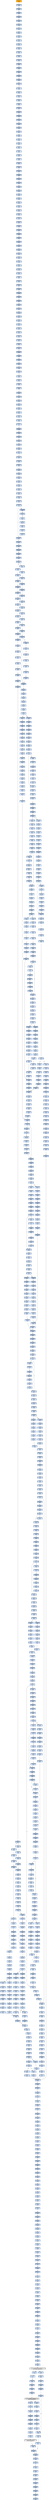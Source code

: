 strict digraph G {
	graph [bgcolor=transparent,
		name=G
	];
	node [color=lightsteelblue,
		fillcolor=lightsteelblue,
		shape=rectangle,
		style=filled
	];
	"0x00425178"	[color=lightgrey,
		fillcolor=orange,
		label="0x00425178
pusha"];
	"0x00425179"	[label="0x00425179
call"];
	"0x00425178" -> "0x00425179"	[color="#000000"];
	"0x0042517e"	[label="0x0042517e
popl"];
	"0x00425179" -> "0x0042517e"	[color="#000000"];
	"0x0042517f"	[label="0x0042517f
addl"];
	"0x0042517e" -> "0x0042517f"	[color="#000000"];
	"0x00425184"	[label="0x00425184
movl"];
	"0x0042517f" -> "0x00425184"	[color="#000000"];
	"0x00425186"	[label="0x00425186
addl"];
	"0x00425184" -> "0x00425186"	[color="#000000"];
	"0x00425188"	[label="0x00425188
subl"];
	"0x00425186" -> "0x00425188"	[color="#000000"];
	"0x0042518a"	[label="0x0042518a
movl"];
	"0x00425188" -> "0x0042518a"	[color="#000000"];
	"0x0042518c"	[label="0x0042518c
lodsw"];
	"0x0042518a" -> "0x0042518c"	[color="#000000"];
	"0x0042518e"	[label="0x0042518e
shll"];
	"0x0042518c" -> "0x0042518e"	[color="#000000"];
	"0x00425191"	[label="0x00425191
movl"];
	"0x0042518e" -> "0x00425191"	[color="#000000"];
	"0x00425193"	[label="0x00425193
pushl"];
	"0x00425191" -> "0x00425193"	[color="#000000"];
	"0x00425194"	[label="0x00425194
lodsl"];
	"0x00425193" -> "0x00425194"	[color="#000000"];
	"0x00425195"	[label="0x00425195
subl"];
	"0x00425194" -> "0x00425195"	[color="#000000"];
	"0x00425197"	[label="0x00425197
addl"];
	"0x00425195" -> "0x00425197"	[color="#000000"];
	"0x00425199"	[label="0x00425199
movl"];
	"0x00425197" -> "0x00425199"	[color="#000000"];
	"0x0042519b"	[label="0x0042519b
pushl"];
	"0x00425199" -> "0x0042519b"	[color="#000000"];
	"0x0042519c"	[label="0x0042519c
pushl"];
	"0x0042519b" -> "0x0042519c"	[color="#000000"];
	"0x0042519d"	[label="0x0042519d
decl"];
	"0x0042519c" -> "0x0042519d"	[color="#000000"];
	"0x0042519e"	[label="0x0042519e
movb"];
	"0x0042519d" -> "0x0042519e"	[color="#000000"];
	"0x004251a2"	[label="0x004251a2
movb"];
	"0x0042519e" -> "0x004251a2"	[color="#000000"];
	"0x004251a5"	[label="0x004251a5
jne"];
	"0x004251a2" -> "0x004251a5"	[color="#000000"];
	"0x004251a7"	[label="0x004251a7
subl"];
	"0x004251a5" -> "0x004251a7"	[color="#000000",
		label=F];
	"0x004251a9"	[label="0x004251a9
lodsb"];
	"0x004251a7" -> "0x004251a9"	[color="#000000"];
	"0x004251aa"	[label="0x004251aa
movl"];
	"0x004251a9" -> "0x004251aa"	[color="#000000"];
	"0x004251ac"	[label="0x004251ac
andb"];
	"0x004251aa" -> "0x004251ac"	[color="#000000"];
	"0x004251af"	[label="0x004251af
andb"];
	"0x004251ac" -> "0x004251af"	[color="#000000"];
	"0x004251b1"	[label="0x004251b1
shll"];
	"0x004251af" -> "0x004251b1"	[color="#000000"];
	"0x004251b4"	[label="0x004251b4
movb"];
	"0x004251b1" -> "0x004251b4"	[color="#000000"];
	"0x004251b6"	[label="0x004251b6
lodsb"];
	"0x004251b4" -> "0x004251b6"	[color="#000000"];
	"0x004251b7"	[label="0x004251b7
orl"];
	"0x004251b6" -> "0x004251b7"	[color="#000000"];
	"0x004251b9"	[label="0x004251b9
pushl"];
	"0x004251b7" -> "0x004251b9"	[color="#000000"];
	"0x004251ba"	[label="0x004251ba
addb"];
	"0x004251b9" -> "0x004251ba"	[color="#000000"];
	"0x004251bc"	[label="0x004251bc
movl"];
	"0x004251ba" -> "0x004251bc"	[color="#000000"];
	"0x004251c1"	[label="0x004251c1
shll"];
	"0x004251bc" -> "0x004251c1"	[color="#000000"];
	"0x004251c3"	[label="0x004251c3
popl"];
	"0x004251c1" -> "0x004251c3"	[color="#000000"];
	"0x004251c4"	[label="0x004251c4
popl"];
	"0x004251c3" -> "0x004251c4"	[color="#000000"];
	"0x004251c5"	[label="0x004251c5
movl"];
	"0x004251c4" -> "0x004251c5"	[color="#000000"];
	"0x004251c7"	[label="0x004251c7
leal"];
	"0x004251c5" -> "0x004251c7"	[color="#000000"];
	"0x004251ce"	[label="0x004251ce
pushl"];
	"0x004251c7" -> "0x004251ce"	[color="#000000"];
	"0x004251cf"	[label="0x004251cf
subl"];
	"0x004251ce" -> "0x004251cf"	[color="#000000"];
	"0x004251d1"	[label="0x004251d1
pushl"];
	"0x004251cf" -> "0x004251d1"	[color="#000000"];
	"0x004251d2"	[label="0x004251d2
pushl"];
	"0x004251d1" -> "0x004251d2"	[color="#000000"];
	"0x004251d3"	[label="0x004251d3
movl"];
	"0x004251d2" -> "0x004251d3"	[color="#000000"];
	"0x004251d5"	[label="0x004251d5
pushl"];
	"0x004251d3" -> "0x004251d5"	[color="#000000"];
	"0x004251d6"	[label="0x004251d6
movw"];
	"0x004251d5" -> "0x004251d6"	[color="#000000"];
	"0x004251d9"	[label="0x004251d9
shll"];
	"0x004251d6" -> "0x004251d9"	[color="#000000"];
	"0x004251dc"	[label="0x004251dc
pushl"];
	"0x004251d9" -> "0x004251dc"	[color="#000000"];
	"0x004251dd"	[label="0x004251dd
pushl"];
	"0x004251dc" -> "0x004251dd"	[color="#000000"];
	"0x004251de"	[label="0x004251de
addl"];
	"0x004251dd" -> "0x004251de"	[color="#000000"];
	"0x004251e1"	[label="0x004251e1
pushl"];
	"0x004251de" -> "0x004251e1"	[color="#000000"];
	"0x004251e2"	[label="0x004251e2
pushl"];
	"0x004251e1" -> "0x004251e2"	[color="#000000"];
	"0x004251e3"	[label="0x004251e3
addl"];
	"0x004251e2" -> "0x004251e3"	[color="#000000"];
	"0x004251e6"	[label="0x004251e6
pushl"];
	"0x004251e3" -> "0x004251e6"	[color="#000000"];
	"0x004251e7"	[label="0x004251e7
pushl"];
	"0x004251e6" -> "0x004251e7"	[color="#000000"];
	"0x004251e8"	[label="0x004251e8
call"];
	"0x004251e7" -> "0x004251e8"	[color="#000000"];
	"0x0042524b"	[label="0x0042524b
pushl"];
	"0x004251e8" -> "0x0042524b"	[color="#000000"];
	"0x0042524c"	[label="0x0042524c
pushl"];
	"0x0042524b" -> "0x0042524c"	[color="#000000"];
	"0x0042524d"	[label="0x0042524d
pushl"];
	"0x0042524c" -> "0x0042524d"	[color="#000000"];
	"0x0042524e"	[label="0x0042524e
pushl"];
	"0x0042524d" -> "0x0042524e"	[color="#000000"];
	"0x0042524f"	[label="0x0042524f
subl"];
	"0x0042524e" -> "0x0042524f"	[color="#000000"];
	"0x00425252"	[label="0x00425252
movl"];
	"0x0042524f" -> "0x00425252"	[color="#000000"];
	"0x00425259"	[label="0x00425259
movl"];
	"0x00425252" -> "0x00425259"	[color="#000000"];
	"0x00425261"	[label="0x00425261
movb"];
	"0x00425259" -> "0x00425261"	[color="#000000"];
	"0x00425266"	[label="0x00425266
movl"];
	"0x00425261" -> "0x00425266"	[color="#000000"];
	"0x0042526d"	[label="0x0042526d
leal"];
	"0x00425266" -> "0x0042526d"	[color="#000000"];
	"0x00425270"	[label="0x00425270
movl"];
	"0x0042526d" -> "0x00425270"	[color="#000000"];
	"0x00425274"	[label="0x00425274
movl"];
	"0x00425270" -> "0x00425274"	[color="#000000"];
	"0x00425279"	[label="0x00425279
movzbl"];
	"0x00425274" -> "0x00425279"	[color="#000000"];
	"0x0042527d"	[label="0x0042527d
movl"];
	"0x00425279" -> "0x0042527d"	[color="#000000"];
	"0x0042527f"	[label="0x0042527f
shll"];
	"0x0042527d" -> "0x0042527f"	[color="#000000"];
	"0x00425281"	[label="0x00425281
movl"];
	"0x0042527f" -> "0x00425281"	[color="#000000"];
	"0x00425283"	[label="0x00425283
decl"];
	"0x00425281" -> "0x00425283"	[color="#000000"];
	"0x00425284"	[label="0x00425284
movl"];
	"0x00425283" -> "0x00425284"	[color="#000000"];
	"0x00425288"	[label="0x00425288
movzbl"];
	"0x00425284" -> "0x00425288"	[color="#000000"];
	"0x0042528c"	[label="0x0042528c
shll"];
	"0x00425288" -> "0x0042528c"	[color="#000000"];
	"0x0042528e"	[label="0x0042528e
decl"];
	"0x0042528c" -> "0x0042528e"	[color="#000000"];
	"0x0042528f"	[label="0x0042528f
movl"];
	"0x0042528e" -> "0x0042528f"	[color="#000000"];
	"0x00425293"	[label="0x00425293
movl"];
	"0x0042528f" -> "0x00425293"	[color="#000000"];
	"0x0042529a"	[label="0x0042529a
movzbl"];
	"0x00425293" -> "0x0042529a"	[color="#000000"];
	"0x0042529d"	[label="0x0042529d
movl"];
	"0x0042529a" -> "0x0042529d"	[color="#000000"];
	"0x004252a4"	[label="0x004252a4
movl"];
	"0x0042529d" -> "0x004252a4"	[color="#000000"];
	"0x004252ac"	[label="0x004252ac
movl"];
	"0x004252a4" -> "0x004252ac"	[color="#000000"];
	"0x004252b2"	[label="0x004252b2
movl"];
	"0x004252ac" -> "0x004252b2"	[color="#000000"];
	"0x004252b7"	[label="0x004252b7
movl"];
	"0x004252b2" -> "0x004252b7"	[color="#000000"];
	"0x004252bb"	[label="0x004252bb
movl"];
	"0x004252b7" -> "0x004252bb"	[color="#000000"];
	"0x004252c3"	[label="0x004252c3
movl"];
	"0x004252bb" -> "0x004252c3"	[color="#000000"];
	"0x004252cb"	[label="0x004252cb
movl"];
	"0x004252c3" -> "0x004252cb"	[color="#000000"];
	"0x004252d3"	[label="0x004252d3
movl"];
	"0x004252cb" -> "0x004252d3"	[color="#000000"];
	"0x004252db"	[label="0x004252db
movzbl"];
	"0x004252d3" -> "0x004252db"	[color="#000000"];
	"0x004252df"	[label="0x004252df
addl"];
	"0x004252db" -> "0x004252df"	[color="#000000"];
	"0x004252e1"	[label="0x004252e1
shll"];
	"0x004252df" -> "0x004252e1"	[color="#000000"];
	"0x004252e3"	[label="0x004252e3
leal"];
	"0x004252e1" -> "0x004252e3"	[color="#000000"];
	"0x004252e9"	[label="0x004252e9
cmpl"];
	"0x004252e3" -> "0x004252e9"	[color="#000000"];
	"0x004252ed"	[label="0x004252ed
jae"];
	"0x004252e9" -> "0x004252ed"	[color="#000000"];
	"0x004252ef"	[label="0x004252ef
movl"];
	"0x004252ed" -> "0x004252ef"	[color="#000000",
		label=F];
	"0x004252f3"	[label="0x004252f3
movw"];
	"0x004252ef" -> "0x004252f3"	[color="#000000"];
	"0x004252f8"	[label="0x004252f8
addl"];
	"0x004252f3" -> "0x004252f8"	[color="#000000"];
	"0x004252fb"	[label="0x004252fb
loop"];
	"0x004252f8" -> "0x004252fb"	[color="#000000"];
	"0x004252fd"	[label="0x004252fd
movl"];
	"0x004252fb" -> "0x004252fd"	[color="#000000",
		label=F];
	"0x00425304"	[label="0x00425304
xorl"];
	"0x004252fd" -> "0x00425304"	[color="#000000"];
	"0x00425306"	[label="0x00425306
movl"];
	"0x00425304" -> "0x00425306"	[color="#000000"];
	"0x0042530e"	[label="0x0042530e
movl"];
	"0x00425306" -> "0x0042530e"	[color="#000000"];
	"0x00425310"	[label="0x00425310
addl"];
	"0x0042530e" -> "0x00425310"	[color="#000000"];
	"0x00425317"	[label="0x00425317
movl"];
	"0x00425310" -> "0x00425317"	[color="#000000"];
	"0x0042531b"	[label="0x0042531b
xorl"];
	"0x00425317" -> "0x0042531b"	[color="#000000"];
	"0x0042531d"	[label="0x0042531d
cmpl"];
	"0x0042531b" -> "0x0042531d"	[color="#000000"];
	"0x00425321"	[label="0x00425321
je"];
	"0x0042531d" -> "0x00425321"	[color="#000000"];
	"0x00425327"	[label="0x00425327
movzbl"];
	"0x00425321" -> "0x00425327"	[color="#000000",
		label=F];
	"0x0042532a"	[label="0x0042532a
shll"];
	"0x00425327" -> "0x0042532a"	[color="#000000"];
	"0x0042532d"	[label="0x0042532d
incl"];
	"0x0042532a" -> "0x0042532d"	[color="#000000"];
	"0x0042532e"	[label="0x0042532e
incl"];
	"0x0042532d" -> "0x0042532e"	[color="#000000"];
	"0x0042532f"	[label="0x0042532f
orl"];
	"0x0042532e" -> "0x0042532f"	[color="#000000"];
	"0x00425331"	[label="0x00425331
cmpl"];
	"0x0042532f" -> "0x00425331"	[color="#000000"];
	"0x00425334"	[label="0x00425334
jle"];
	"0x00425331" -> "0x00425334"	[color="#000000"];
	"0x00425336"	[label="0x00425336
movl"];
	"0x00425334" -> "0x00425336"	[color="#000000",
		label=F];
	"0x0042533d"	[label="0x0042533d
cmpl"];
	"0x00425336" -> "0x0042533d"	[color="#000000"];
	"0x00425341"	[label="0x00425341
jae"];
	"0x0042533d" -> "0x00425341"	[color="#000000"];
	"0x00425347"	[label="0x00425347
movl"];
	"0x00425341" -> "0x00425347"	[color="#000000",
		label=F];
	"0x0042534b"	[label="0x0042534b
andl"];
	"0x00425347" -> "0x0042534b"	[color="#000000"];
	"0x0042534f"	[label="0x0042534f
movl"];
	"0x0042534b" -> "0x0042534f"	[color="#000000"];
	"0x00425353"	[label="0x00425353
movl"];
	"0x0042534f" -> "0x00425353"	[color="#000000"];
	"0x00425357"	[label="0x00425357
shll"];
	"0x00425353" -> "0x00425357"	[color="#000000"];
	"0x0042535a"	[label="0x0042535a
movl"];
	"0x00425357" -> "0x0042535a"	[color="#000000"];
	"0x0042535e"	[label="0x0042535e
addl"];
	"0x0042535a" -> "0x0042535e"	[color="#000000"];
	"0x00425360"	[label="0x00425360
cmpl"];
	"0x0042535e" -> "0x00425360"	[color="#000000"];
	"0x00425368"	[label="0x00425368
leal"];
	"0x00425360" -> "0x00425368"	[color="#000000"];
	"0x0042536b"	[label="0x0042536b
ja"];
	"0x00425368" -> "0x0042536b"	[color="#000000"];
	"0x00425385"	[label="0x00425385
movl"];
	"0x0042536b" -> "0x00425385"	[color="#000000",
		label=T];
	"0x0042536d"	[label="0x0042536d
cmpl"];
	"0x0042536b" -> "0x0042536d"	[color="#000000",
		label=F];
	"0x00425389"	[label="0x00425389
movw"];
	"0x00425385" -> "0x00425389"	[color="#000000"];
	"0x0042538d"	[label="0x0042538d
shrl"];
	"0x00425389" -> "0x0042538d"	[color="#000000"];
	"0x00425390"	[label="0x00425390
movzwl"];
	"0x0042538d" -> "0x00425390"	[color="#000000"];
	"0x00425393"	[label="0x00425393
imull"];
	"0x00425390" -> "0x00425393"	[color="#000000"];
	"0x00425396"	[label="0x00425396
cmpl"];
	"0x00425393" -> "0x00425396"	[color="#000000"];
	"0x00425398"	[label="0x00425398
jae"];
	"0x00425396" -> "0x00425398"	[color="#000000"];
	"0x0042539e"	[label="0x0042539e
movl"];
	"0x00425398" -> "0x0042539e"	[color="#000000",
		label=F];
	"0x0042557b"	[label="0x0042557b
movl"];
	"0x00425398" -> "0x0042557b"	[color="#000000",
		label=T];
	"0x004253a2"	[label="0x004253a2
movl"];
	"0x0042539e" -> "0x004253a2"	[color="#000000"];
	"0x004253a7"	[label="0x004253a7
subl"];
	"0x004253a2" -> "0x004253a7"	[color="#000000"];
	"0x004253a9"	[label="0x004253a9
movb"];
	"0x004253a7" -> "0x004253a9"	[color="#000000"];
	"0x004253ad"	[label="0x004253ad
sarl"];
	"0x004253a9" -> "0x004253ad"	[color="#000000"];
	"0x004253b0"	[label="0x004253b0
movl"];
	"0x004253ad" -> "0x004253b0"	[color="#000000"];
	"0x004253b5"	[label="0x004253b5
leal"];
	"0x004253b0" -> "0x004253b5"	[color="#000000"];
	"0x004253b8"	[label="0x004253b8
movzbl"];
	"0x004253b5" -> "0x004253b8"	[color="#000000"];
	"0x004253bd"	[label="0x004253bd
movw"];
	"0x004253b8" -> "0x004253bd"	[color="#000000"];
	"0x004253c1"	[label="0x004253c1
movl"];
	"0x004253bd" -> "0x004253c1"	[color="#000000"];
	"0x004253c5"	[label="0x004253c5
andl"];
	"0x004253c1" -> "0x004253c5"	[color="#000000"];
	"0x004253c9"	[label="0x004253c9
movl"];
	"0x004253c5" -> "0x004253c9"	[color="#000000"];
	"0x004253cd"	[label="0x004253cd
shll"];
	"0x004253c9" -> "0x004253cd"	[color="#000000"];
	"0x004253cf"	[label="0x004253cf
movl"];
	"0x004253cd" -> "0x004253cf"	[color="#000000"];
	"0x004253d4"	[label="0x004253d4
subl"];
	"0x004253cf" -> "0x004253d4"	[color="#000000"];
	"0x004253d8"	[label="0x004253d8
sarl"];
	"0x004253d4" -> "0x004253d8"	[color="#000000"];
	"0x004253da"	[label="0x004253da
addl"];
	"0x004253d8" -> "0x004253da"	[color="#000000"];
	"0x004253dc"	[label="0x004253dc
imull"];
	"0x004253da" -> "0x004253dc"	[color="#000000"];
	"0x004253e2"	[label="0x004253e2
cmpl"];
	"0x004253dc" -> "0x004253e2"	[color="#000000"];
	"0x004253e7"	[label="0x004253e7
leal"];
	"0x004253e2" -> "0x004253e7"	[color="#000000"];
	"0x004253ee"	[label="0x004253ee
movl"];
	"0x004253e7" -> "0x004253ee"	[color="#000000"];
	"0x004253f2"	[label="0x004253f2
jle"];
	"0x004253ee" -> "0x004253f2"	[color="#000000"];
	"0x004254c2"	[label="0x004254c2
leal"];
	"0x004253f2" -> "0x004254c2"	[color="#000000",
		label=T];
	"0x004253f8"	[label="0x004253f8
movl"];
	"0x004253f2" -> "0x004253f8"	[color="#000000",
		label=F];
	"0x004254c5"	[label="0x004254c5
movl"];
	"0x004254c2" -> "0x004254c5"	[color="#000000"];
	"0x004254c9"	[label="0x004254c9
addl"];
	"0x004254c5" -> "0x004254c9"	[color="#000000"];
	"0x004254cb"	[label="0x004254cb
cmpl"];
	"0x004254c9" -> "0x004254cb"	[color="#000000"];
	"0x004254d3"	[label="0x004254d3
ja"];
	"0x004254cb" -> "0x004254d3"	[color="#000000"];
	"0x004254ed"	[label="0x004254ed
movl"];
	"0x004254d3" -> "0x004254ed"	[color="#000000",
		label=T];
	"0x004254d5"	[label="0x004254d5
cmpl"];
	"0x004254d3" -> "0x004254d5"	[color="#000000",
		label=F];
	"0x004254f1"	[label="0x004254f1
movw"];
	"0x004254ed" -> "0x004254f1"	[color="#000000"];
	"0x004254f5"	[label="0x004254f5
shrl"];
	"0x004254f1" -> "0x004254f5"	[color="#000000"];
	"0x004254f8"	[label="0x004254f8
movzwl"];
	"0x004254f5" -> "0x004254f8"	[color="#000000"];
	"0x004254fb"	[label="0x004254fb
imull"];
	"0x004254f8" -> "0x004254fb"	[color="#000000"];
	"0x004254fe"	[label="0x004254fe
cmpl"];
	"0x004254fb" -> "0x004254fe"	[color="#000000"];
	"0x00425500"	[label="0x00425500
jae"];
	"0x004254fe" -> "0x00425500"	[color="#000000"];
	"0x00425502"	[label="0x00425502
movl"];
	"0x00425500" -> "0x00425502"	[color="#000000",
		label=F];
	"0x0042551b"	[label="0x0042551b
subl"];
	"0x00425500" -> "0x0042551b"	[color="#000000",
		label=T];
	"0x00425506"	[label="0x00425506
movl"];
	"0x00425502" -> "0x00425506"	[color="#000000"];
	"0x0042550b"	[label="0x0042550b
subl"];
	"0x00425506" -> "0x0042550b"	[color="#000000"];
	"0x0042550d"	[label="0x0042550d
movl"];
	"0x0042550b" -> "0x0042550d"	[color="#000000"];
	"0x0042550f"	[label="0x0042550f
sarl"];
	"0x0042550d" -> "0x0042550f"	[color="#000000"];
	"0x00425512"	[label="0x00425512
leal"];
	"0x0042550f" -> "0x00425512"	[color="#000000"];
	"0x00425515"	[label="0x00425515
movw"];
	"0x00425512" -> "0x00425515"	[color="#000000"];
	"0x00425519"	[label="0x00425519
jmp"];
	"0x00425515" -> "0x00425519"	[color="#000000"];
	"0x004254ba"	[label="0x004254ba
cmpl"];
	"0x00425519" -> "0x004254ba"	[color="#000000"];
	"0x004254c0"	[label="0x004254c0
jg"];
	"0x004254ba" -> "0x004254c0"	[color="#000000"];
	"0x00425533"	[label="0x00425533
movl"];
	"0x004254c0" -> "0x00425533"	[color="#000000",
		label=T];
	"0x0042551f"	[label="0x0042551f
subl"];
	"0x0042551b" -> "0x0042551f"	[color="#000000"];
	"0x00425521"	[label="0x00425521
movl"];
	"0x0042551f" -> "0x00425521"	[color="#000000"];
	"0x00425523"	[label="0x00425523
leal"];
	"0x00425521" -> "0x00425523"	[color="#000000"];
	"0x00425526"	[label="0x00425526
shrw"];
	"0x00425523" -> "0x00425526"	[color="#000000"];
	"0x0042552a"	[label="0x0042552a
subw"];
	"0x00425526" -> "0x0042552a"	[color="#000000"];
	"0x0042552d"	[label="0x0042552d
movw"];
	"0x0042552a" -> "0x0042552d"	[color="#000000"];
	"0x00425531"	[label="0x00425531
jmp"];
	"0x0042552d" -> "0x00425531"	[color="#000000"];
	"0x00425531" -> "0x004254ba"	[color="#000000"];
	"0x00425537"	[label="0x00425537
movl"];
	"0x00425533" -> "0x00425537"	[color="#000000"];
	"0x00425539"	[label="0x00425539
movl"];
	"0x00425537" -> "0x00425539"	[color="#000000"];
	"0x00425540"	[label="0x00425540
movb"];
	"0x00425539" -> "0x00425540"	[color="#000000"];
	"0x00425544"	[label="0x00425544
movb"];
	"0x00425540" -> "0x00425544"	[color="#000000"];
	"0x00425547"	[label="0x00425547
incl"];
	"0x00425544" -> "0x00425547"	[color="#000000"];
	"0x00425548"	[label="0x00425548
cmpl"];
	"0x00425547" -> "0x00425548"	[color="#000000"];
	"0x0042554d"	[label="0x0042554d
movl"];
	"0x00425548" -> "0x0042554d"	[color="#000000"];
	"0x00425551"	[label="0x00425551
jg"];
	"0x0042554d" -> "0x00425551"	[color="#000000"];
	"0x00425553"	[label="0x00425553
movl"];
	"0x00425551" -> "0x00425553"	[color="#000000",
		label=F];
	"0x00425560"	[label="0x00425560
cmpl"];
	"0x00425551" -> "0x00425560"	[color="#000000",
		label=T];
	"0x0042555b"	[label="0x0042555b
jmp"];
	"0x00425553" -> "0x0042555b"	[color="#000000"];
	"0x00425c7c"	[label="0x00425c7c
movl"];
	"0x0042555b" -> "0x00425c7c"	[color="#000000"];
	"0x00425c83"	[label="0x00425c83
cmpl"];
	"0x00425c7c" -> "0x00425c83"	[color="#000000"];
	"0x00425c87"	[label="0x00425c87
jb"];
	"0x00425c83" -> "0x00425c87"	[color="#000000"];
	"0x00425c8d"	[label="0x00425c8d
cmpl"];
	"0x00425c87" -> "0x00425c8d"	[color="#000000",
		label=F];
	"0x00425371"	[label="0x00425371
je"];
	"0x0042536d" -> "0x00425371"	[color="#000000"];
	"0x00425377"	[label="0x00425377
shll"];
	"0x00425371" -> "0x00425377"	[color="#000000",
		label=F];
	"0x0042537c"	[label="0x0042537c
movzbl"];
	"0x00425377" -> "0x0042537c"	[color="#000000"];
	"0x0042537f"	[label="0x0042537f
shll"];
	"0x0042537c" -> "0x0042537f"	[color="#000000"];
	"0x00425382"	[label="0x00425382
incl"];
	"0x0042537f" -> "0x00425382"	[color="#000000"];
	"0x00425383"	[label="0x00425383
orl"];
	"0x00425382" -> "0x00425383"	[color="#000000"];
	"0x00425383" -> "0x00425385"	[color="#000000"];
	"0x004254d9"	[label="0x004254d9
je"];
	"0x004254d5" -> "0x004254d9"	[color="#000000"];
	"0x004254df"	[label="0x004254df
shll"];
	"0x004254d9" -> "0x004254df"	[color="#000000",
		label=F];
	"0x004254e4"	[label="0x004254e4
movzbl"];
	"0x004254df" -> "0x004254e4"	[color="#000000"];
	"0x004254e7"	[label="0x004254e7
shll"];
	"0x004254e4" -> "0x004254e7"	[color="#000000"];
	"0x004254ea"	[label="0x004254ea
incl"];
	"0x004254e7" -> "0x004254ea"	[color="#000000"];
	"0x004254eb"	[label="0x004254eb
orl"];
	"0x004254ea" -> "0x004254eb"	[color="#000000"];
	"0x004254eb" -> "0x004254ed"	[color="#000000"];
	"0x0042557f"	[label="0x0042557f
subl"];
	"0x0042557b" -> "0x0042557f"	[color="#000000"];
	"0x00425581"	[label="0x00425581
movl"];
	"0x0042557f" -> "0x00425581"	[color="#000000"];
	"0x00425585"	[label="0x00425585
subl"];
	"0x00425581" -> "0x00425585"	[color="#000000"];
	"0x00425587"	[label="0x00425587
movl"];
	"0x00425585" -> "0x00425587"	[color="#000000"];
	"0x00425589"	[label="0x00425589
shrw"];
	"0x00425587" -> "0x00425589"	[color="#000000"];
	"0x0042558d"	[label="0x0042558d
subw"];
	"0x00425589" -> "0x0042558d"	[color="#000000"];
	"0x00425590"	[label="0x00425590
cmpl"];
	"0x0042558d" -> "0x00425590"	[color="#000000"];
	"0x00425596"	[label="0x00425596
movw"];
	"0x00425590" -> "0x00425596"	[color="#000000"];
	"0x0042559a"	[label="0x0042559a
movl"];
	"0x00425596" -> "0x0042559a"	[color="#000000"];
	"0x0042559e"	[label="0x0042559e
leal"];
	"0x0042559a" -> "0x0042559e"	[color="#000000"];
	"0x004255a2"	[label="0x004255a2
movl"];
	"0x0042559e" -> "0x004255a2"	[color="#000000"];
	"0x004255a6"	[label="0x004255a6
ja"];
	"0x004255a2" -> "0x004255a6"	[color="#000000"];
	"0x004255be"	[label="0x004255be
movl"];
	"0x004255a6" -> "0x004255be"	[color="#000000",
		label=T];
	"0x004255a8"	[label="0x004255a8
cmpl"];
	"0x004255a6" -> "0x004255a8"	[color="#000000",
		label=F];
	"0x004255c2"	[label="0x004255c2
movl"];
	"0x004255be" -> "0x004255c2"	[color="#000000"];
	"0x004255c4"	[label="0x004255c4
shrl"];
	"0x004255c2" -> "0x004255c4"	[color="#000000"];
	"0x004255c7"	[label="0x004255c7
movw"];
	"0x004255c4" -> "0x004255c7"	[color="#000000"];
	"0x004255ce"	[label="0x004255ce
movzwl"];
	"0x004255c7" -> "0x004255ce"	[color="#000000"];
	"0x004255d1"	[label="0x004255d1
imull"];
	"0x004255ce" -> "0x004255d1"	[color="#000000"];
	"0x004255d4"	[label="0x004255d4
cmpl"];
	"0x004255d1" -> "0x004255d4"	[color="#000000"];
	"0x004255d6"	[label="0x004255d6
jae"];
	"0x004255d4" -> "0x004255d6"	[color="#000000"];
	"0x0042562a"	[label="0x0042562a
movl"];
	"0x004255d6" -> "0x0042562a"	[color="#000000",
		label=T];
	"0x004255d8"	[label="0x004255d8
movl"];
	"0x004255d6" -> "0x004255d8"	[color="#000000",
		label=F];
	"0x0042562c"	[label="0x0042562c
subl"];
	"0x0042562a" -> "0x0042562c"	[color="#000000"];
	"0x0042562e"	[label="0x0042562e
subl"];
	"0x0042562c" -> "0x0042562e"	[color="#000000"];
	"0x00425630"	[label="0x00425630
movl"];
	"0x0042562e" -> "0x00425630"	[color="#000000"];
	"0x00425632"	[label="0x00425632
shrw"];
	"0x00425630" -> "0x00425632"	[color="#000000"];
	"0x00425636"	[label="0x00425636
movl"];
	"0x00425632" -> "0x00425636"	[color="#000000"];
	"0x0042563a"	[label="0x0042563a
subw"];
	"0x00425636" -> "0x0042563a"	[color="#000000"];
	"0x0042563d"	[label="0x0042563d
cmpl"];
	"0x0042563a" -> "0x0042563d"	[color="#000000"];
	"0x00425643"	[label="0x00425643
movw"];
	"0x0042563d" -> "0x00425643"	[color="#000000"];
	"0x0042564a"	[label="0x0042564a
ja"];
	"0x00425643" -> "0x0042564a"	[color="#000000"];
	"0x00425662"	[label="0x00425662
movl"];
	"0x0042564a" -> "0x00425662"	[color="#000000",
		label=T];
	"0x0042564c"	[label="0x0042564c
cmpl"];
	"0x0042564a" -> "0x0042564c"	[color="#000000",
		label=F];
	"0x00425666"	[label="0x00425666
movl"];
	"0x00425662" -> "0x00425666"	[color="#000000"];
	"0x00425668"	[label="0x00425668
shrl"];
	"0x00425666" -> "0x00425668"	[color="#000000"];
	"0x0042566b"	[label="0x0042566b
movw"];
	"0x00425668" -> "0x0042566b"	[color="#000000"];
	"0x00425672"	[label="0x00425672
movzwl"];
	"0x0042566b" -> "0x00425672"	[color="#000000"];
	"0x00425675"	[label="0x00425675
imull"];
	"0x00425672" -> "0x00425675"	[color="#000000"];
	"0x00425678"	[label="0x00425678
cmpl"];
	"0x00425675" -> "0x00425678"	[color="#000000"];
	"0x0042567a"	[label="0x0042567a
jae"];
	"0x00425678" -> "0x0042567a"	[color="#000000"];
	"0x00425680"	[label="0x00425680
movl"];
	"0x0042567a" -> "0x00425680"	[color="#000000",
		label=F];
	"0x00425763"	[label="0x00425763
movl"];
	"0x0042567a" -> "0x00425763"	[color="#000000",
		label=T];
	"0x00425685"	[label="0x00425685
movl"];
	"0x00425680" -> "0x00425685"	[color="#000000"];
	"0x00425687"	[label="0x00425687
subl"];
	"0x00425685" -> "0x00425687"	[color="#000000"];
	"0x00425689"	[label="0x00425689
movl"];
	"0x00425687" -> "0x00425689"	[color="#000000"];
	"0x00425691"	[label="0x00425691
movl"];
	"0x00425689" -> "0x00425691"	[color="#000000"];
	"0x00425693"	[label="0x00425693
sarl"];
	"0x00425691" -> "0x00425693"	[color="#000000"];
	"0x00425696"	[label="0x00425696
leal"];
	"0x00425693" -> "0x00425696"	[color="#000000"];
	"0x00425699"	[label="0x00425699
movl"];
	"0x00425696" -> "0x00425699"	[color="#000000"];
	"0x0042569d"	[label="0x0042569d
movw"];
	"0x00425699" -> "0x0042569d"	[color="#000000"];
	"0x004256a4"	[label="0x004256a4
movl"];
	"0x0042569d" -> "0x004256a4"	[color="#000000"];
	"0x004256a8"	[label="0x004256a8
movl"];
	"0x004256a4" -> "0x004256a8"	[color="#000000"];
	"0x004256ac"	[label="0x004256ac
shll"];
	"0x004256a8" -> "0x004256ac"	[color="#000000"];
	"0x004256af"	[label="0x004256af
addl"];
	"0x004256ac" -> "0x004256af"	[color="#000000"];
	"0x004256b3"	[label="0x004256b3
cmpl"];
	"0x004256af" -> "0x004256b3"	[color="#000000"];
	"0x004256b9"	[label="0x004256b9
leal"];
	"0x004256b3" -> "0x004256b9"	[color="#000000"];
	"0x004256bc"	[label="0x004256bc
ja"];
	"0x004256b9" -> "0x004256bc"	[color="#000000"];
	"0x004256d4"	[label="0x004256d4
movw"];
	"0x004256bc" -> "0x004256d4"	[color="#000000",
		label=T];
	"0x004256be"	[label="0x004256be
cmpl"];
	"0x004256bc" -> "0x004256be"	[color="#000000",
		label=F];
	"0x004256db"	[label="0x004256db
movl"];
	"0x004256d4" -> "0x004256db"	[color="#000000"];
	"0x004256dd"	[label="0x004256dd
shrl"];
	"0x004256db" -> "0x004256dd"	[color="#000000"];
	"0x004256e0"	[label="0x004256e0
movzwl"];
	"0x004256dd" -> "0x004256e0"	[color="#000000"];
	"0x004256e3"	[label="0x004256e3
imull"];
	"0x004256e0" -> "0x004256e3"	[color="#000000"];
	"0x004256e6"	[label="0x004256e6
cmpl"];
	"0x004256e3" -> "0x004256e6"	[color="#000000"];
	"0x004256e8"	[label="0x004256e8
jae"];
	"0x004256e6" -> "0x004256e8"	[color="#000000"];
	"0x0042574a"	[label="0x0042574a
subl"];
	"0x004256e8" -> "0x0042574a"	[color="#000000",
		label=T];
	"0x004256ea"	[label="0x004256ea
subl"];
	"0x004256e8" -> "0x004256ea"	[color="#000000",
		label=F];
	"0x0042574c"	[label="0x0042574c
subl"];
	"0x0042574a" -> "0x0042574c"	[color="#000000"];
	"0x0042574e"	[label="0x0042574e
movl"];
	"0x0042574c" -> "0x0042574e"	[color="#000000"];
	"0x00425750"	[label="0x00425750
shrw"];
	"0x0042574e" -> "0x00425750"	[color="#000000"];
	"0x00425754"	[label="0x00425754
subw"];
	"0x00425750" -> "0x00425754"	[color="#000000"];
	"0x00425757"	[label="0x00425757
movw"];
	"0x00425754" -> "0x00425757"	[color="#000000"];
	"0x0042575e"	[label="0x0042575e
jmp"];
	"0x00425757" -> "0x0042575e"	[color="#000000"];
	"0x00425882"	[label="0x00425882
xorl"];
	"0x0042575e" -> "0x00425882"	[color="#000000"];
	"0x00425884"	[label="0x00425884
cmpl"];
	"0x00425882" -> "0x00425884"	[color="#000000"];
	"0x00425889"	[label="0x00425889
movl"];
	"0x00425884" -> "0x00425889"	[color="#000000"];
	"0x0042588d"	[label="0x0042588d
setg"];
	"0x00425889" -> "0x0042588d"	[color="#000000"];
	"0x00425890"	[label="0x00425890
addl"];
	"0x0042588d" -> "0x00425890"	[color="#000000"];
	"0x00425896"	[label="0x00425896
leal"];
	"0x00425890" -> "0x00425896"	[color="#000000"];
	"0x0042589a"	[label="0x0042589a
movl"];
	"0x00425896" -> "0x0042589a"	[color="#000000"];
	"0x0042589e"	[label="0x0042589e
cmpl"];
	"0x0042589a" -> "0x0042589e"	[color="#000000"];
	"0x004258a4"	[label="0x004258a4
ja"];
	"0x0042589e" -> "0x004258a4"	[color="#000000"];
	"0x004258bc"	[label="0x004258bc
movw"];
	"0x004258a4" -> "0x004258bc"	[color="#000000",
		label=T];
	"0x004258a6"	[label="0x004258a6
cmpl"];
	"0x004258a4" -> "0x004258a6"	[color="#000000",
		label=F];
	"0x004258bf"	[label="0x004258bf
movl"];
	"0x004258bc" -> "0x004258bf"	[color="#000000"];
	"0x004258c1"	[label="0x004258c1
shrl"];
	"0x004258bf" -> "0x004258c1"	[color="#000000"];
	"0x004258c4"	[label="0x004258c4
movzwl"];
	"0x004258c1" -> "0x004258c4"	[color="#000000"];
	"0x004258c7"	[label="0x004258c7
imull"];
	"0x004258c4" -> "0x004258c7"	[color="#000000"];
	"0x004258ca"	[label="0x004258ca
cmpl"];
	"0x004258c7" -> "0x004258ca"	[color="#000000"];
	"0x004258cc"	[label="0x004258cc
jae"];
	"0x004258ca" -> "0x004258cc"	[color="#000000"];
	"0x004258ce"	[label="0x004258ce
movl"];
	"0x004258cc" -> "0x004258ce"	[color="#000000",
		label=F];
	"0x004258fd"	[label="0x004258fd
subl"];
	"0x004258cc" -> "0x004258fd"	[color="#000000",
		label=T];
	"0x004258d2"	[label="0x004258d2
movl"];
	"0x004258ce" -> "0x004258d2"	[color="#000000"];
	"0x004258d7"	[label="0x004258d7
subl"];
	"0x004258d2" -> "0x004258d7"	[color="#000000"];
	"0x004258d9"	[label="0x004258d9
shll"];
	"0x004258d7" -> "0x004258d9"	[color="#000000"];
	"0x004258de"	[label="0x004258de
sarl"];
	"0x004258d9" -> "0x004258de"	[color="#000000"];
	"0x004258e1"	[label="0x004258e1
movl"];
	"0x004258de" -> "0x004258e1"	[color="#000000"];
	"0x004258e9"	[label="0x004258e9
leal"];
	"0x004258e1" -> "0x004258e9"	[color="#000000"];
	"0x004258ec"	[label="0x004258ec
movw"];
	"0x004258e9" -> "0x004258ec"	[color="#000000"];
	"0x004258ef"	[label="0x004258ef
movl"];
	"0x004258ec" -> "0x004258ef"	[color="#000000"];
	"0x004258f3"	[label="0x004258f3
leal"];
	"0x004258ef" -> "0x004258f3"	[color="#000000"];
	"0x004258f7"	[label="0x004258f7
movl"];
	"0x004258f3" -> "0x004258f7"	[color="#000000"];
	"0x004258fb"	[label="0x004258fb
jmp"];
	"0x004258f7" -> "0x004258fb"	[color="#000000"];
	"0x0042596f"	[label="0x0042596f
movl"];
	"0x004258fb" -> "0x0042596f"	[color="#000000"];
	"0x00425977"	[label="0x00425977
jmp"];
	"0x0042596f" -> "0x00425977"	[color="#000000"];
	"0x004259a8"	[label="0x004259a8
movl"];
	"0x00425977" -> "0x004259a8"	[color="#000000"];
	"0x004259ac"	[label="0x004259ac
movl"];
	"0x004259a8" -> "0x004259ac"	[color="#000000"];
	"0x004259b1"	[label="0x004259b1
movl"];
	"0x004259ac" -> "0x004259b1"	[color="#000000"];
	"0x004259b5"	[label="0x004259b5
leal"];
	"0x004259b1" -> "0x004259b5"	[color="#000000"];
	"0x004259b8"	[label="0x004259b8
movl"];
	"0x004259b5" -> "0x004259b8"	[color="#000000"];
	"0x004259bc"	[label="0x004259bc
addl"];
	"0x004259b8" -> "0x004259bc"	[color="#000000"];
	"0x004259be"	[label="0x004259be
cmpl"];
	"0x004259bc" -> "0x004259be"	[color="#000000"];
	"0x004259c6"	[label="0x004259c6
ja"];
	"0x004259be" -> "0x004259c6"	[color="#000000"];
	"0x004259e0"	[label="0x004259e0
movl"];
	"0x004259c6" -> "0x004259e0"	[color="#000000",
		label=T];
	"0x004259c8"	[label="0x004259c8
cmpl"];
	"0x004259c6" -> "0x004259c8"	[color="#000000",
		label=F];
	"0x004259e4"	[label="0x004259e4
movw"];
	"0x004259e0" -> "0x004259e4"	[color="#000000"];
	"0x004259e7"	[label="0x004259e7
shrl"];
	"0x004259e4" -> "0x004259e7"	[color="#000000"];
	"0x004259ea"	[label="0x004259ea
movzwl"];
	"0x004259e7" -> "0x004259ea"	[color="#000000"];
	"0x004259ed"	[label="0x004259ed
imull"];
	"0x004259ea" -> "0x004259ed"	[color="#000000"];
	"0x004259f0"	[label="0x004259f0
cmpl"];
	"0x004259ed" -> "0x004259f0"	[color="#000000"];
	"0x004259f2"	[label="0x004259f2
jae"];
	"0x004259f0" -> "0x004259f2"	[color="#000000"];
	"0x004259f4"	[label="0x004259f4
movl"];
	"0x004259f2" -> "0x004259f4"	[color="#000000",
		label=F];
	"0x00425a0c"	[label="0x00425a0c
subl"];
	"0x004259f2" -> "0x00425a0c"	[color="#000000",
		label=T];
	"0x004259f8"	[label="0x004259f8
movl"];
	"0x004259f4" -> "0x004259f8"	[color="#000000"];
	"0x004259fd"	[label="0x004259fd
subl"];
	"0x004259f8" -> "0x004259fd"	[color="#000000"];
	"0x004259ff"	[label="0x004259ff
sarl"];
	"0x004259fd" -> "0x004259ff"	[color="#000000"];
	"0x00425a02"	[label="0x00425a02
leal"];
	"0x004259ff" -> "0x00425a02"	[color="#000000"];
	"0x00425a05"	[label="0x00425a05
movl"];
	"0x00425a02" -> "0x00425a05"	[color="#000000"];
	"0x00425a07"	[label="0x00425a07
movw"];
	"0x00425a05" -> "0x00425a07"	[color="#000000"];
	"0x00425a0a"	[label="0x00425a0a
jmp"];
	"0x00425a07" -> "0x00425a0a"	[color="#000000"];
	"0x00425a21"	[label="0x00425a21
movl"];
	"0x00425a0a" -> "0x00425a21"	[color="#000000"];
	"0x00425a25"	[label="0x00425a25
decl"];
	"0x00425a21" -> "0x00425a25"	[color="#000000"];
	"0x00425a26"	[label="0x00425a26
movl"];
	"0x00425a25" -> "0x00425a26"	[color="#000000"];
	"0x00425a2a"	[label="0x00425a2a
jne"];
	"0x00425a26" -> "0x00425a2a"	[color="#000000"];
	"0x00425a2c"	[label="0x00425a2c
movb"];
	"0x00425a2a" -> "0x00425a2c"	[color="#000000",
		label=F];
	"0x004259cc"	[label="0x004259cc
je"];
	"0x004259c8" -> "0x004259cc"	[color="#000000"];
	"0x004259d2"	[label="0x004259d2
shll"];
	"0x004259cc" -> "0x004259d2"	[color="#000000",
		label=F];
	"0x004259d7"	[label="0x004259d7
movzbl"];
	"0x004259d2" -> "0x004259d7"	[color="#000000"];
	"0x004259da"	[label="0x004259da
shll"];
	"0x004259d7" -> "0x004259da"	[color="#000000"];
	"0x004259dd"	[label="0x004259dd
incl"];
	"0x004259da" -> "0x004259dd"	[color="#000000"];
	"0x004259de"	[label="0x004259de
orl"];
	"0x004259dd" -> "0x004259de"	[color="#000000"];
	"0x004259de" -> "0x004259e0"	[color="#000000"];
	"0x00425a30"	[label="0x00425a30
movl"];
	"0x00425a2c" -> "0x00425a30"	[color="#000000"];
	"0x00425a35"	[label="0x00425a35
shll"];
	"0x00425a30" -> "0x00425a35"	[color="#000000"];
	"0x00425a37"	[label="0x00425a37
subl"];
	"0x00425a35" -> "0x00425a37"	[color="#000000"];
	"0x00425a39"	[label="0x00425a39
addl"];
	"0x00425a37" -> "0x00425a39"	[color="#000000"];
	"0x00425a3d"	[label="0x00425a3d
cmpl"];
	"0x00425a39" -> "0x00425a3d"	[color="#000000"];
	"0x00425a42"	[label="0x00425a42
movl"];
	"0x00425a3d" -> "0x00425a42"	[color="#000000"];
	"0x00425a46"	[label="0x00425a46
jg"];
	"0x00425a42" -> "0x00425a46"	[color="#000000"];
	"0x00425c33"	[label="0x00425c33
movl"];
	"0x00425a46" -> "0x00425c33"	[color="#000000",
		label=T];
	"0x00425a4c"	[label="0x00425a4c
addl"];
	"0x00425a46" -> "0x00425a4c"	[color="#000000",
		label=F];
	"0x00425c37"	[label="0x00425c37
movl"];
	"0x00425c33" -> "0x00425c37"	[color="#000000"];
	"0x00425c3b"	[label="0x00425c3b
addl"];
	"0x00425c37" -> "0x00425c3b"	[color="#000000"];
	"0x00425c3e"	[label="0x00425c3e
cmpl"];
	"0x00425c3b" -> "0x00425c3e"	[color="#000000"];
	"0x00425c42"	[label="0x00425c42
ja"];
	"0x00425c3e" -> "0x00425c42"	[color="#000000"];
	"0x00425c44"	[label="0x00425c44
movl"];
	"0x00425c42" -> "0x00425c44"	[color="#000000",
		label=F];
	"0x00425c4b"	[label="0x00425c4b
movl"];
	"0x00425c44" -> "0x00425c4b"	[color="#000000"];
	"0x00425c4d"	[label="0x00425c4d
subl"];
	"0x00425c4b" -> "0x00425c4d"	[color="#000000"];
	"0x00425c51"	[label="0x00425c51
addl"];
	"0x00425c4d" -> "0x00425c51"	[color="#000000"];
	"0x00425c58"	[label="0x00425c58
leal"];
	"0x00425c51" -> "0x00425c58"	[color="#000000"];
	"0x00425c5c"	[label="0x00425c5c
movb"];
	"0x00425c58" -> "0x00425c5c"	[color="#000000"];
	"0x00425c5e"	[label="0x00425c5e
incl"];
	"0x00425c5c" -> "0x00425c5e"	[color="#000000"];
	"0x00425c5f"	[label="0x00425c5f
movb"];
	"0x00425c5e" -> "0x00425c5f"	[color="#000000"];
	"0x00425c63"	[label="0x00425c63
movb"];
	"0x00425c5f" -> "0x00425c63"	[color="#000000"];
	"0x00425c65"	[label="0x00425c65
incl"];
	"0x00425c63" -> "0x00425c65"	[color="#000000"];
	"0x00425c66"	[label="0x00425c66
incl"];
	"0x00425c65" -> "0x00425c66"	[color="#000000"];
	"0x00425c6a"	[label="0x00425c6a
decl"];
	"0x00425c66" -> "0x00425c6a"	[color="#000000"];
	"0x00425c6b"	[label="0x00425c6b
je"];
	"0x00425c6a" -> "0x00425c6b"	[color="#000000"];
	"0x00425c6b" -> "0x00425c7c"	[color="#000000",
		label=T];
	"0x004253fc"	[label="0x004253fc
subl"];
	"0x004253f8" -> "0x004253fc"	[color="#000000"];
	"0x00425400"	[label="0x00425400
movl"];
	"0x004253fc" -> "0x00425400"	[color="#000000"];
	"0x00425407"	[label="0x00425407
movzbl"];
	"0x00425400" -> "0x00425407"	[color="#000000"];
	"0x0042540b"	[label="0x0042540b
movl"];
	"0x00425407" -> "0x0042540b"	[color="#000000"];
	"0x0042540f"	[label="0x0042540f
shll"];
	"0x0042540b" -> "0x0042540f"	[color="#000000"];
	"0x00425413"	[label="0x00425413
movl"];
	"0x0042540f" -> "0x00425413"	[color="#000000"];
	"0x00425417"	[label="0x00425417
leal"];
	"0x00425413" -> "0x00425417"	[color="#000000"];
	"0x0042541a"	[label="0x0042541a
movl"];
	"0x00425417" -> "0x0042541a"	[color="#000000"];
	"0x0042541e"	[label="0x0042541e
andl"];
	"0x0042541a" -> "0x0042541e"	[color="#000000"];
	"0x00425424"	[label="0x00425424
cmpl"];
	"0x0042541e" -> "0x00425424"	[color="#000000"];
	"0x0042542c"	[label="0x0042542c
leal"];
	"0x00425424" -> "0x0042542c"	[color="#000000"];
	"0x00425430"	[label="0x00425430
movl"];
	"0x0042542c" -> "0x00425430"	[color="#000000"];
	"0x00425434"	[label="0x00425434
leal"];
	"0x00425430" -> "0x00425434"	[color="#000000"];
	"0x00425437"	[label="0x00425437
ja"];
	"0x00425434" -> "0x00425437"	[color="#000000"];
	"0x00425451"	[label="0x00425451
movl"];
	"0x00425437" -> "0x00425451"	[color="#000000",
		label=T];
	"0x00425439"	[label="0x00425439
cmpl"];
	"0x00425437" -> "0x00425439"	[color="#000000",
		label=F];
	"0x00425455"	[label="0x00425455
movw"];
	"0x00425451" -> "0x00425455"	[color="#000000"];
	"0x0042545c"	[label="0x0042545c
shrl"];
	"0x00425455" -> "0x0042545c"	[color="#000000"];
	"0x0042545f"	[label="0x0042545f
movzwl"];
	"0x0042545c" -> "0x0042545f"	[color="#000000"];
	"0x00425462"	[label="0x00425462
imull"];
	"0x0042545f" -> "0x00425462"	[color="#000000"];
	"0x00425465"	[label="0x00425465
cmpl"];
	"0x00425462" -> "0x00425465"	[color="#000000"];
	"0x00425467"	[label="0x00425467
jae"];
	"0x00425465" -> "0x00425467"	[color="#000000"];
	"0x00425469"	[label="0x00425469
movl"];
	"0x00425467" -> "0x00425469"	[color="#000000",
		label=F];
	"0x0042548c"	[label="0x0042548c
subl"];
	"0x00425467" -> "0x0042548c"	[color="#000000",
		label=T];
	"0x0042546d"	[label="0x0042546d
movl"];
	"0x00425469" -> "0x0042546d"	[color="#000000"];
	"0x00425472"	[label="0x00425472
subl"];
	"0x0042546d" -> "0x00425472"	[color="#000000"];
	"0x00425474"	[label="0x00425474
movl"];
	"0x00425472" -> "0x00425474"	[color="#000000"];
	"0x00425476"	[label="0x00425476
sarl"];
	"0x00425474" -> "0x00425476"	[color="#000000"];
	"0x00425479"	[label="0x00425479
cmpl"];
	"0x00425476" -> "0x00425479"	[color="#000000"];
	"0x0042547e"	[label="0x0042547e
leal"];
	"0x00425479" -> "0x0042547e"	[color="#000000"];
	"0x00425481"	[label="0x00425481
movw"];
	"0x0042547e" -> "0x00425481"	[color="#000000"];
	"0x00425488"	[label="0x00425488
je"];
	"0x00425481" -> "0x00425488"	[color="#000000"];
	"0x004254ac"	[label="0x004254ac
cmpl"];
	"0x00425488" -> "0x004254ac"	[color="#000000",
		label=T];
	"0x0042548a"	[label="0x0042548a
jmp"];
	"0x00425488" -> "0x0042548a"	[color="#000000",
		label=F];
	"0x004254b2"	[label="0x004254b2
jle"];
	"0x004254ac" -> "0x004254b2"	[color="#000000"];
	"0x004254b8"	[label="0x004254b8
jmp"];
	"0x004254b2" -> "0x004254b8"	[color="#000000",
		label=F];
	"0x00425490"	[label="0x00425490
subl"];
	"0x0042548c" -> "0x00425490"	[color="#000000"];
	"0x00425492"	[label="0x00425492
movl"];
	"0x00425490" -> "0x00425492"	[color="#000000"];
	"0x00425494"	[label="0x00425494
leal"];
	"0x00425492" -> "0x00425494"	[color="#000000"];
	"0x00425497"	[label="0x00425497
shrw"];
	"0x00425494" -> "0x00425497"	[color="#000000"];
	"0x0042549b"	[label="0x0042549b
subw"];
	"0x00425497" -> "0x0042549b"	[color="#000000"];
	"0x0042549e"	[label="0x0042549e
cmpl"];
	"0x0042549b" -> "0x0042549e"	[color="#000000"];
	"0x004254a3"	[label="0x004254a3
movw"];
	"0x0042549e" -> "0x004254a3"	[color="#000000"];
	"0x004254aa"	[label="0x004254aa
je"];
	"0x004254a3" -> "0x004254aa"	[color="#000000"];
	"0x004254aa" -> "0x004254ba"	[color="#000000",
		label=T];
	"0x004254aa" -> "0x004254ac"	[color="#000000",
		label=F];
	"0x00425565"	[label="0x00425565
jg"];
	"0x00425560" -> "0x00425565"	[color="#000000"];
	"0x00425567"	[label="0x00425567
subl"];
	"0x00425565" -> "0x00425567"	[color="#000000",
		label=F];
	"0x00425571"	[label="0x00425571
subl"];
	"0x00425565" -> "0x00425571"	[color="#000000",
		label=T];
	"0x0042556c"	[label="0x0042556c
jmp"];
	"0x00425567" -> "0x0042556c"	[color="#000000"];
	"0x0042556c" -> "0x00425c7c"	[color="#000000"];
	"0x004256ee"	[label="0x004256ee
sarl"];
	"0x004256ea" -> "0x004256ee"	[color="#000000"];
	"0x004256f3"	[label="0x004256f3
movl"];
	"0x004256ee" -> "0x004256f3"	[color="#000000"];
	"0x004256f7"	[label="0x004256f7
movl"];
	"0x004256f3" -> "0x004256f7"	[color="#000000"];
	"0x004256fb"	[label="0x004256fb
cmpl"];
	"0x004256f7" -> "0x004256fb"	[color="#000000"];
	"0x00425700"	[label="0x00425700
leal"];
	"0x004256fb" -> "0x00425700"	[color="#000000"];
	"0x00425703"	[label="0x00425703
movw"];
	"0x00425700" -> "0x00425703"	[color="#000000"];
	"0x0042570a"	[label="0x0042570a
je"];
	"0x00425703" -> "0x0042570a"	[color="#000000"];
	"0x00425710"	[label="0x00425710
xorl"];
	"0x0042570a" -> "0x00425710"	[color="#000000",
		label=F];
	"0x00425712"	[label="0x00425712
cmpl"];
	"0x00425710" -> "0x00425712"	[color="#000000"];
	"0x00425717"	[label="0x00425717
movl"];
	"0x00425712" -> "0x00425717"	[color="#000000"];
	"0x0042571e"	[label="0x0042571e
movl"];
	"0x00425717" -> "0x0042571e"	[color="#000000"];
	"0x00425722"	[label="0x00425722
setg"];
	"0x0042571e" -> "0x00425722"	[color="#000000"];
	"0x00425725"	[label="0x00425725
leal"];
	"0x00425722" -> "0x00425725"	[color="#000000"];
	"0x00425729"	[label="0x00425729
movl"];
	"0x00425725" -> "0x00425729"	[color="#000000"];
	"0x0042572d"	[label="0x0042572d
movl"];
	"0x00425729" -> "0x0042572d"	[color="#000000"];
	"0x00425731"	[label="0x00425731
subl"];
	"0x0042572d" -> "0x00425731"	[color="#000000"];
	"0x00425735"	[label="0x00425735
movb"];
	"0x00425731" -> "0x00425735"	[color="#000000"];
	"0x00425738"	[label="0x00425738
movb"];
	"0x00425735" -> "0x00425738"	[color="#000000"];
	"0x0042573c"	[label="0x0042573c
movb"];
	"0x00425738" -> "0x0042573c"	[color="#000000"];
	"0x00425740"	[label="0x00425740
incl"];
	"0x0042573c" -> "0x00425740"	[color="#000000"];
	"0x00425741"	[label="0x00425741
movl"];
	"0x00425740" -> "0x00425741"	[color="#000000"];
	"0x00425745"	[label="0x00425745
jmp"];
	"0x00425741" -> "0x00425745"	[color="#000000"];
	"0x00425745" -> "0x00425c7c"	[color="#000000"];
	"0x004258aa"	[label="0x004258aa
je"];
	"0x004258a6" -> "0x004258aa"	[color="#000000"];
	"0x004258b0"	[label="0x004258b0
movzbl"];
	"0x004258aa" -> "0x004258b0"	[color="#000000",
		label=F];
	"0x004258b3"	[label="0x004258b3
shll"];
	"0x004258b0" -> "0x004258b3"	[color="#000000"];
	"0x004258b6"	[label="0x004258b6
shll"];
	"0x004258b3" -> "0x004258b6"	[color="#000000"];
	"0x004258b9"	[label="0x004258b9
incl"];
	"0x004258b6" -> "0x004258b9"	[color="#000000"];
	"0x004258ba"	[label="0x004258ba
orl"];
	"0x004258b9" -> "0x004258ba"	[color="#000000"];
	"0x004258ba" -> "0x004258bc"	[color="#000000"];
	"0x004255da"	[label="0x004255da
movl"];
	"0x004255d8" -> "0x004255da"	[color="#000000"];
	"0x004255df"	[label="0x004255df
subl"];
	"0x004255da" -> "0x004255df"	[color="#000000"];
	"0x004255e1"	[label="0x004255e1
movl"];
	"0x004255df" -> "0x004255e1"	[color="#000000"];
	"0x004255e5"	[label="0x004255e5
sarl"];
	"0x004255e1" -> "0x004255e5"	[color="#000000"];
	"0x004255e8"	[label="0x004255e8
movl"];
	"0x004255e5" -> "0x004255e8"	[color="#000000"];
	"0x004255ec"	[label="0x004255ec
leal"];
	"0x004255e8" -> "0x004255ec"	[color="#000000"];
	"0x004255ef"	[label="0x004255ef
movl"];
	"0x004255ec" -> "0x004255ef"	[color="#000000"];
	"0x004255f3"	[label="0x004255f3
movl"];
	"0x004255ef" -> "0x004255f3"	[color="#000000"];
	"0x004255f7"	[label="0x004255f7
movl"];
	"0x004255f3" -> "0x004255f7"	[color="#000000"];
	"0x004255fb"	[label="0x004255fb
movw"];
	"0x004255f7" -> "0x004255fb"	[color="#000000"];
	"0x00425602"	[label="0x00425602
movl"];
	"0x004255fb" -> "0x00425602"	[color="#000000"];
	"0x00425606"	[label="0x00425606
movl"];
	"0x00425602" -> "0x00425606"	[color="#000000"];
	"0x0042560a"	[label="0x0042560a
movl"];
	"0x00425606" -> "0x0042560a"	[color="#000000"];
	"0x0042560e"	[label="0x0042560e
xorl"];
	"0x0042560a" -> "0x0042560e"	[color="#000000"];
	"0x00425610"	[label="0x00425610
cmpl"];
	"0x0042560e" -> "0x00425610"	[color="#000000"];
	"0x00425615"	[label="0x00425615
setg"];
	"0x00425610" -> "0x00425615"	[color="#000000"];
	"0x00425618"	[label="0x00425618
addl"];
	"0x00425615" -> "0x00425618"	[color="#000000"];
	"0x0042561e"	[label="0x0042561e
leal"];
	"0x00425618" -> "0x0042561e"	[color="#000000"];
	"0x00425621"	[label="0x00425621
movl"];
	"0x0042561e" -> "0x00425621"	[color="#000000"];
	"0x00425625"	[label="0x00425625
jmp"];
	"0x00425621" -> "0x00425625"	[color="#000000"];
	"0x00425625" -> "0x0042589e"	[color="#000000"];
	"0x004258ff"	[label="0x004258ff
subl"];
	"0x004258fd" -> "0x004258ff"	[color="#000000"];
	"0x00425901"	[label="0x00425901
movl"];
	"0x004258ff" -> "0x00425901"	[color="#000000"];
	"0x00425903"	[label="0x00425903
shrw"];
	"0x00425901" -> "0x00425903"	[color="#000000"];
	"0x00425907"	[label="0x00425907
subw"];
	"0x00425903" -> "0x00425907"	[color="#000000"];
	"0x0042590a"	[label="0x0042590a
cmpl"];
	"0x00425907" -> "0x0042590a"	[color="#000000"];
	"0x00425910"	[label="0x00425910
movw"];
	"0x0042590a" -> "0x00425910"	[color="#000000"];
	"0x00425913"	[label="0x00425913
ja"];
	"0x00425910" -> "0x00425913"	[color="#000000"];
	"0x00425915"	[label="0x00425915
cmpl"];
	"0x00425913" -> "0x00425915"	[color="#000000",
		label=F];
	"0x0042592b"	[label="0x0042592b
movw"];
	"0x00425913" -> "0x0042592b"	[color="#000000",
		label=T];
	"0x00425919"	[label="0x00425919
je"];
	"0x00425915" -> "0x00425919"	[color="#000000"];
	"0x0042591f"	[label="0x0042591f
movzbl"];
	"0x00425919" -> "0x0042591f"	[color="#000000",
		label=F];
	"0x00425922"	[label="0x00425922
shll"];
	"0x0042591f" -> "0x00425922"	[color="#000000"];
	"0x00425925"	[label="0x00425925
shll"];
	"0x00425922" -> "0x00425925"	[color="#000000"];
	"0x00425928"	[label="0x00425928
incl"];
	"0x00425925" -> "0x00425928"	[color="#000000"];
	"0x00425929"	[label="0x00425929
orl"];
	"0x00425928" -> "0x00425929"	[color="#000000"];
	"0x00425929" -> "0x0042592b"	[color="#000000"];
	"0x0042592f"	[label="0x0042592f
movl"];
	"0x0042592b" -> "0x0042592f"	[color="#000000"];
	"0x00425931"	[label="0x00425931
shrl"];
	"0x0042592f" -> "0x00425931"	[color="#000000"];
	"0x00425934"	[label="0x00425934
movzwl"];
	"0x00425931" -> "0x00425934"	[color="#000000"];
	"0x00425937"	[label="0x00425937
imull"];
	"0x00425934" -> "0x00425937"	[color="#000000"];
	"0x0042593a"	[label="0x0042593a
cmpl"];
	"0x00425937" -> "0x0042593a"	[color="#000000"];
	"0x0042593c"	[label="0x0042593c
jae"];
	"0x0042593a" -> "0x0042593c"	[color="#000000"];
	"0x0042593e"	[label="0x0042593e
movl"];
	"0x0042593c" -> "0x0042593e"	[color="#000000",
		label=F];
	"0x00425979"	[label="0x00425979
subl"];
	"0x0042593c" -> "0x00425979"	[color="#000000",
		label=T];
	"0x00425942"	[label="0x00425942
movl"];
	"0x0042593e" -> "0x00425942"	[color="#000000"];
	"0x00425947"	[label="0x00425947
subl"];
	"0x00425942" -> "0x00425947"	[color="#000000"];
	"0x00425949"	[label="0x00425949
shll"];
	"0x00425947" -> "0x00425949"	[color="#000000"];
	"0x0042594e"	[label="0x0042594e
sarl"];
	"0x00425949" -> "0x0042594e"	[color="#000000"];
	"0x00425951"	[label="0x00425951
movl"];
	"0x0042594e" -> "0x00425951"	[color="#000000"];
	"0x00425959"	[label="0x00425959
leal"];
	"0x00425951" -> "0x00425959"	[color="#000000"];
	"0x0042595c"	[label="0x0042595c
movl"];
	"0x00425959" -> "0x0042595c"	[color="#000000"];
	"0x00425960"	[label="0x00425960
movw"];
	"0x0042595c" -> "0x00425960"	[color="#000000"];
	"0x00425964"	[label="0x00425964
leal"];
	"0x00425960" -> "0x00425964"	[color="#000000"];
	"0x0042596b"	[label="0x0042596b
movl"];
	"0x00425964" -> "0x0042596b"	[color="#000000"];
	"0x0042596b" -> "0x0042596f"	[color="#000000"];
	"0x00425a10"	[label="0x00425a10
subl"];
	"0x00425a0c" -> "0x00425a10"	[color="#000000"];
	"0x00425a12"	[label="0x00425a12
movl"];
	"0x00425a10" -> "0x00425a12"	[color="#000000"];
	"0x00425a14"	[label="0x00425a14
shrw"];
	"0x00425a12" -> "0x00425a14"	[color="#000000"];
	"0x00425a18"	[label="0x00425a18
subw"];
	"0x00425a14" -> "0x00425a18"	[color="#000000"];
	"0x00425a1b"	[label="0x00425a1b
movw"];
	"0x00425a18" -> "0x00425a1b"	[color="#000000"];
	"0x00425a1e"	[label="0x00425a1e
leal"];
	"0x00425a1b" -> "0x00425a1e"	[color="#000000"];
	"0x00425a1e" -> "0x00425a21"	[color="#000000"];
	"0x00425a51"	[label="0x00425a51
cmpl"];
	"0x00425a4c" -> "0x00425a51"	[color="#000000"];
	"0x00425a54"	[label="0x00425a54
movl"];
	"0x00425a51" -> "0x00425a54"	[color="#000000"];
	"0x00425a56"	[label="0x00425a56
jle"];
	"0x00425a54" -> "0x00425a56"	[color="#000000"];
	"0x00425a58"	[label="0x00425a58
movl"];
	"0x00425a56" -> "0x00425a58"	[color="#000000",
		label=F];
	"0x00425a5d"	[label="0x00425a5d
movl"];
	"0x00425a56" -> "0x00425a5d"	[color="#000000",
		label=T];
	"0x00425a58" -> "0x00425a5d"	[color="#000000"];
	"0x00425a61"	[label="0x00425a61
shll"];
	"0x00425a5d" -> "0x00425a61"	[color="#000000"];
	"0x00425a64"	[label="0x00425a64
movl"];
	"0x00425a61" -> "0x00425a64"	[color="#000000"];
	"0x00425a6c"	[label="0x00425a6c
leal"];
	"0x00425a64" -> "0x00425a6c"	[color="#000000"];
	"0x00425a73"	[label="0x00425a73
movl"];
	"0x00425a6c" -> "0x00425a73"	[color="#000000"];
	"0x00425a77"	[label="0x00425a77
movl"];
	"0x00425a73" -> "0x00425a77"	[color="#000000"];
	"0x00425a7c"	[label="0x00425a7c
leal"];
	"0x00425a77" -> "0x00425a7c"	[color="#000000"];
	"0x00425a7f"	[label="0x00425a7f
movl"];
	"0x00425a7c" -> "0x00425a7f"	[color="#000000"];
	"0x00425a83"	[label="0x00425a83
addl"];
	"0x00425a7f" -> "0x00425a83"	[color="#000000"];
	"0x00425a85"	[label="0x00425a85
cmpl"];
	"0x00425a83" -> "0x00425a85"	[color="#000000"];
	"0x00425a8d"	[label="0x00425a8d
ja"];
	"0x00425a85" -> "0x00425a8d"	[color="#000000"];
	"0x00425aa7"	[label="0x00425aa7
movl"];
	"0x00425a8d" -> "0x00425aa7"	[color="#000000",
		label=T];
	"0x00425a8f"	[label="0x00425a8f
cmpl"];
	"0x00425a8d" -> "0x00425a8f"	[color="#000000",
		label=F];
	"0x00425aab"	[label="0x00425aab
movw"];
	"0x00425aa7" -> "0x00425aab"	[color="#000000"];
	"0x00425aae"	[label="0x00425aae
shrl"];
	"0x00425aab" -> "0x00425aae"	[color="#000000"];
	"0x00425ab1"	[label="0x00425ab1
movzwl"];
	"0x00425aae" -> "0x00425ab1"	[color="#000000"];
	"0x00425ab4"	[label="0x00425ab4
imull"];
	"0x00425ab1" -> "0x00425ab4"	[color="#000000"];
	"0x00425ab7"	[label="0x00425ab7
cmpl"];
	"0x00425ab4" -> "0x00425ab7"	[color="#000000"];
	"0x00425ab9"	[label="0x00425ab9
jae"];
	"0x00425ab7" -> "0x00425ab9"	[color="#000000"];
	"0x00425abb"	[label="0x00425abb
movl"];
	"0x00425ab9" -> "0x00425abb"	[color="#000000",
		label=F];
	"0x00425ad3"	[label="0x00425ad3
subl"];
	"0x00425ab9" -> "0x00425ad3"	[color="#000000",
		label=T];
	"0x00425abf"	[label="0x00425abf
movl"];
	"0x00425abb" -> "0x00425abf"	[color="#000000"];
	"0x00425ac4"	[label="0x00425ac4
subl"];
	"0x00425abf" -> "0x00425ac4"	[color="#000000"];
	"0x00425ac6"	[label="0x00425ac6
sarl"];
	"0x00425ac4" -> "0x00425ac6"	[color="#000000"];
	"0x00425ac9"	[label="0x00425ac9
leal"];
	"0x00425ac6" -> "0x00425ac9"	[color="#000000"];
	"0x00425acc"	[label="0x00425acc
movw"];
	"0x00425ac9" -> "0x00425acc"	[color="#000000"];
	"0x00425acf"	[label="0x00425acf
movl"];
	"0x00425acc" -> "0x00425acf"	[color="#000000"];
	"0x00425ad1"	[label="0x00425ad1
jmp"];
	"0x00425acf" -> "0x00425ad1"	[color="#000000"];
	"0x00425ae8"	[label="0x00425ae8
movl"];
	"0x00425ad1" -> "0x00425ae8"	[color="#000000"];
	"0x00425aec"	[label="0x00425aec
decl"];
	"0x00425ae8" -> "0x00425aec"	[color="#000000"];
	"0x00425aed"	[label="0x00425aed
movl"];
	"0x00425aec" -> "0x00425aed"	[color="#000000"];
	"0x00425af1"	[label="0x00425af1
jne"];
	"0x00425aed" -> "0x00425af1"	[color="#000000"];
	"0x00425af3"	[label="0x00425af3
leal"];
	"0x00425af1" -> "0x00425af3"	[color="#000000",
		label=F];
	"0x00425ad7"	[label="0x00425ad7
subl"];
	"0x00425ad3" -> "0x00425ad7"	[color="#000000"];
	"0x00425ad9"	[label="0x00425ad9
movl"];
	"0x00425ad7" -> "0x00425ad9"	[color="#000000"];
	"0x00425adb"	[label="0x00425adb
shrw"];
	"0x00425ad9" -> "0x00425adb"	[color="#000000"];
	"0x00425adf"	[label="0x00425adf
subw"];
	"0x00425adb" -> "0x00425adf"	[color="#000000"];
	"0x00425ae2"	[label="0x00425ae2
leal"];
	"0x00425adf" -> "0x00425ae2"	[color="#000000"];
	"0x00425ae5"	[label="0x00425ae5
movw"];
	"0x00425ae2" -> "0x00425ae5"	[color="#000000"];
	"0x00425ae5" -> "0x00425ae8"	[color="#000000"];
	"0x00425a93"	[label="0x00425a93
je"];
	"0x00425a8f" -> "0x00425a93"	[color="#000000"];
	"0x00425a99"	[label="0x00425a99
shll"];
	"0x00425a93" -> "0x00425a99"	[color="#000000",
		label=F];
	"0x00425a9e"	[label="0x00425a9e
movzbl"];
	"0x00425a99" -> "0x00425a9e"	[color="#000000"];
	"0x00425aa1"	[label="0x00425aa1
shll"];
	"0x00425a9e" -> "0x00425aa1"	[color="#000000"];
	"0x00425aa4"	[label="0x00425aa4
incl"];
	"0x00425aa1" -> "0x00425aa4"	[color="#000000"];
	"0x00425aa5"	[label="0x00425aa5
orl"];
	"0x00425aa4" -> "0x00425aa5"	[color="#000000"];
	"0x00425aa5" -> "0x00425aa7"	[color="#000000"];
	"0x00425af6"	[label="0x00425af6
cmpl"];
	"0x00425af3" -> "0x00425af6"	[color="#000000"];
	"0x00425af9"	[label="0x00425af9
movl"];
	"0x00425af6" -> "0x00425af9"	[color="#000000"];
	"0x00425afc"	[label="0x00425afc
jle"];
	"0x00425af9" -> "0x00425afc"	[color="#000000"];
	"0x00425b02"	[label="0x00425b02
movl"];
	"0x00425afc" -> "0x00425b02"	[color="#000000",
		label=F];
	"0x00425c29"	[label="0x00425c29
movl"];
	"0x00425afc" -> "0x00425c29"	[color="#000000",
		label=T];
	"0x00425b04"	[label="0x00425b04
movl"];
	"0x00425b02" -> "0x00425b04"	[color="#000000"];
	"0x00425b06"	[label="0x00425b06
sarl"];
	"0x00425b04" -> "0x00425b06"	[color="#000000"];
	"0x00425b08"	[label="0x00425b08
andl"];
	"0x00425b06" -> "0x00425b08"	[color="#000000"];
	"0x00425b0b"	[label="0x00425b0b
leal"];
	"0x00425b08" -> "0x00425b0b"	[color="#000000"];
	"0x00425b0e"	[label="0x00425b0e
orl"];
	"0x00425b0b" -> "0x00425b0e"	[color="#000000"];
	"0x00425b11"	[label="0x00425b11
cmpl"];
	"0x00425b0e" -> "0x00425b11"	[color="#000000"];
	"0x00425b14"	[label="0x00425b14
movl"];
	"0x00425b11" -> "0x00425b14"	[color="#000000"];
	"0x00425b18"	[label="0x00425b18
jg"];
	"0x00425b14" -> "0x00425b18"	[color="#000000"];
	"0x00425b1a"	[label="0x00425b1a
movl"];
	"0x00425b18" -> "0x00425b1a"	[color="#000000",
		label=F];
	"0x00425b36"	[label="0x00425b36
leal"];
	"0x00425b18" -> "0x00425b36"	[color="#000000",
		label=T];
	"0x00425b1e"	[label="0x00425b1e
shll"];
	"0x00425b1a" -> "0x00425b1e"	[color="#000000"];
	"0x00425b20"	[label="0x00425b20
addl"];
	"0x00425b1e" -> "0x00425b20"	[color="#000000"];
	"0x00425b22"	[label="0x00425b22
movl"];
	"0x00425b20" -> "0x00425b22"	[color="#000000"];
	"0x00425b25"	[label="0x00425b25
leal"];
	"0x00425b22" -> "0x00425b25"	[color="#000000"];
	"0x00425b29"	[label="0x00425b29
subl"];
	"0x00425b25" -> "0x00425b29"	[color="#000000"];
	"0x00425b2b"	[label="0x00425b2b
addl"];
	"0x00425b29" -> "0x00425b2b"	[color="#000000"];
	"0x00425b30"	[label="0x00425b30
movl"];
	"0x00425b2b" -> "0x00425b30"	[color="#000000"];
	"0x00425b34"	[label="0x00425b34
jmp"];
	"0x00425b30" -> "0x00425b34"	[color="#000000"];
	"0x00425b8c"	[label="0x00425b8c
movl"];
	"0x00425b34" -> "0x00425b8c"	[color="#000000"];
	"0x00425b94"	[label="0x00425b94
movl"];
	"0x00425b8c" -> "0x00425b94"	[color="#000000"];
	"0x00425b99"	[label="0x00425b99
movl"];
	"0x00425b94" -> "0x00425b99"	[color="#000000"];
	"0x00425b9d"	[label="0x00425b9d
addl"];
	"0x00425b99" -> "0x00425b9d"	[color="#000000"];
	"0x00425b9f"	[label="0x00425b9f
movl"];
	"0x00425b9d" -> "0x00425b9f"	[color="#000000"];
	"0x00425ba3"	[label="0x00425ba3
addl"];
	"0x00425b9f" -> "0x00425ba3"	[color="#000000"];
	"0x00425ba5"	[label="0x00425ba5
cmpl"];
	"0x00425ba3" -> "0x00425ba5"	[color="#000000"];
	"0x00425bad"	[label="0x00425bad
ja"];
	"0x00425ba5" -> "0x00425bad"	[color="#000000"];
	"0x00425bc7"	[label="0x00425bc7
movl"];
	"0x00425bad" -> "0x00425bc7"	[color="#000000",
		label=T];
	"0x00425baf"	[label="0x00425baf
cmpl"];
	"0x00425bad" -> "0x00425baf"	[color="#000000",
		label=F];
	"0x00425bcb"	[label="0x00425bcb
movw"];
	"0x00425bc7" -> "0x00425bcb"	[color="#000000"];
	"0x00425bcf"	[label="0x00425bcf
shrl"];
	"0x00425bcb" -> "0x00425bcf"	[color="#000000"];
	"0x00425bd2"	[label="0x00425bd2
movzwl"];
	"0x00425bcf" -> "0x00425bd2"	[color="#000000"];
	"0x00425bd5"	[label="0x00425bd5
imull"];
	"0x00425bd2" -> "0x00425bd5"	[color="#000000"];
	"0x00425bd8"	[label="0x00425bd8
cmpl"];
	"0x00425bd5" -> "0x00425bd8"	[color="#000000"];
	"0x00425bda"	[label="0x00425bda
jae"];
	"0x00425bd8" -> "0x00425bda"	[color="#000000"];
	"0x00425bf7"	[label="0x00425bf7
subl"];
	"0x00425bda" -> "0x00425bf7"	[color="#000000",
		label=T];
	"0x00425bdc"	[label="0x00425bdc
movl"];
	"0x00425bda" -> "0x00425bdc"	[color="#000000",
		label=F];
	"0x00425bfb"	[label="0x00425bfb
subl"];
	"0x00425bf7" -> "0x00425bfb"	[color="#000000"];
	"0x00425bfd"	[label="0x00425bfd
movl"];
	"0x00425bfb" -> "0x00425bfd"	[color="#000000"];
	"0x00425bff"	[label="0x00425bff
shrw"];
	"0x00425bfd" -> "0x00425bff"	[color="#000000"];
	"0x00425c03"	[label="0x00425c03
subw"];
	"0x00425bff" -> "0x00425c03"	[color="#000000"];
	"0x00425c06"	[label="0x00425c06
movl"];
	"0x00425c03" -> "0x00425c06"	[color="#000000"];
	"0x00425c0a"	[label="0x00425c0a
movw"];
	"0x00425c06" -> "0x00425c0a"	[color="#000000"];
	"0x00425c0e"	[label="0x00425c0e
movl"];
	"0x00425c0a" -> "0x00425c0e"	[color="#000000"];
	"0x00425c12"	[label="0x00425c12
incl"];
	"0x00425c0e" -> "0x00425c12"	[color="#000000"];
	"0x00425c13"	[label="0x00425c13
orl"];
	"0x00425c12" -> "0x00425c13"	[color="#000000"];
	"0x00425c16"	[label="0x00425c16
movl"];
	"0x00425c13" -> "0x00425c16"	[color="#000000"];
	"0x00425c1a"	[label="0x00425c1a
shll"];
	"0x00425c16" -> "0x00425c1a"	[color="#000000"];
	"0x00425c1e"	[label="0x00425c1e
decl"];
	"0x00425c1a" -> "0x00425c1e"	[color="#000000"];
	"0x00425c1f"	[label="0x00425c1f
movl"];
	"0x00425c1e" -> "0x00425c1f"	[color="#000000"];
	"0x00425c23"	[label="0x00425c23
jne"];
	"0x00425c1f" -> "0x00425c23"	[color="#000000"];
	"0x00425c23" -> "0x00425c29"	[color="#000000",
		label=F];
	"0x00425c2c"	[label="0x00425c2c
incl"];
	"0x00425c29" -> "0x00425c2c"	[color="#000000"];
	"0x00425c2d"	[label="0x00425c2d
movl"];
	"0x00425c2c" -> "0x00425c2d"	[color="#000000"];
	"0x00425c31"	[label="0x00425c31
je"];
	"0x00425c2d" -> "0x00425c31"	[color="#000000"];
	"0x00425c31" -> "0x00425c33"	[color="#000000",
		label=F];
	"0x004256c2"	[label="0x004256c2
je"];
	"0x004256be" -> "0x004256c2"	[color="#000000"];
	"0x004256c8"	[label="0x004256c8
movzbl"];
	"0x004256c2" -> "0x004256c8"	[color="#000000",
		label=F];
	"0x004256cb"	[label="0x004256cb
shll"];
	"0x004256c8" -> "0x004256cb"	[color="#000000"];
	"0x004256ce"	[label="0x004256ce
shll"];
	"0x004256cb" -> "0x004256ce"	[color="#000000"];
	"0x004256d1"	[label="0x004256d1
incl"];
	"0x004256ce" -> "0x004256d1"	[color="#000000"];
	"0x004256d2"	[label="0x004256d2
orl"];
	"0x004256d1" -> "0x004256d2"	[color="#000000"];
	"0x004256d2" -> "0x004256d4"	[color="#000000"];
	"0x0042548a" -> "0x004254ba"	[color="#000000"];
	"0x00425576"	[label="0x00425576
jmp"];
	"0x00425571" -> "0x00425576"	[color="#000000"];
	"0x00425576" -> "0x00425c7c"	[color="#000000"];
	"0x00425bb3"	[label="0x00425bb3
je"];
	"0x00425baf" -> "0x00425bb3"	[color="#000000"];
	"0x00425bb9"	[label="0x00425bb9
shll"];
	"0x00425bb3" -> "0x00425bb9"	[color="#000000",
		label=F];
	"0x00425bbe"	[label="0x00425bbe
movzbl"];
	"0x00425bb9" -> "0x00425bbe"	[color="#000000"];
	"0x00425bc1"	[label="0x00425bc1
shll"];
	"0x00425bbe" -> "0x00425bc1"	[color="#000000"];
	"0x00425bc4"	[label="0x00425bc4
incl"];
	"0x00425bc1" -> "0x00425bc4"	[color="#000000"];
	"0x00425bc5"	[label="0x00425bc5
orl"];
	"0x00425bc4" -> "0x00425bc5"	[color="#000000"];
	"0x00425bc5" -> "0x00425bc7"	[color="#000000"];
	"0x00425be0"	[label="0x00425be0
movl"];
	"0x00425bdc" -> "0x00425be0"	[color="#000000"];
	"0x00425be5"	[label="0x00425be5
subl"];
	"0x00425be0" -> "0x00425be5"	[color="#000000"];
	"0x00425be7"	[label="0x00425be7
sarl"];
	"0x00425be5" -> "0x00425be7"	[color="#000000"];
	"0x00425bea"	[label="0x00425bea
leal"];
	"0x00425be7" -> "0x00425bea"	[color="#000000"];
	"0x00425bed"	[label="0x00425bed
movw"];
	"0x00425bea" -> "0x00425bed"	[color="#000000"];
	"0x00425bf1"	[label="0x00425bf1
movl"];
	"0x00425bed" -> "0x00425bf1"	[color="#000000"];
	"0x00425bf5"	[label="0x00425bf5
jmp"];
	"0x00425bf1" -> "0x00425bf5"	[color="#000000"];
	"0x00425bf5" -> "0x00425c16"	[color="#000000"];
	"0x0042543d"	[label="0x0042543d
je"];
	"0x00425439" -> "0x0042543d"	[color="#000000"];
	"0x00425443"	[label="0x00425443
shll"];
	"0x0042543d" -> "0x00425443"	[color="#000000",
		label=F];
	"0x00425448"	[label="0x00425448
movzbl"];
	"0x00425443" -> "0x00425448"	[color="#000000"];
	"0x0042544b"	[label="0x0042544b
shll"];
	"0x00425448" -> "0x0042544b"	[color="#000000"];
	"0x0042544e"	[label="0x0042544e
incl"];
	"0x0042544b" -> "0x0042544e"	[color="#000000"];
	"0x0042544f"	[label="0x0042544f
orl"];
	"0x0042544e" -> "0x0042544f"	[color="#000000"];
	"0x0042544f" -> "0x00425451"	[color="#000000"];
	"0x004255ac"	[label="0x004255ac
je"];
	"0x004255a8" -> "0x004255ac"	[color="#000000"];
	"0x004255b2"	[label="0x004255b2
movzbl"];
	"0x004255ac" -> "0x004255b2"	[color="#000000",
		label=F];
	"0x004255b5"	[label="0x004255b5
shll"];
	"0x004255b2" -> "0x004255b5"	[color="#000000"];
	"0x004255b8"	[label="0x004255b8
shll"];
	"0x004255b5" -> "0x004255b8"	[color="#000000"];
	"0x004255bb"	[label="0x004255bb
incl"];
	"0x004255b8" -> "0x004255bb"	[color="#000000"];
	"0x004255bc"	[label="0x004255bc
orl"];
	"0x004255bb" -> "0x004255bc"	[color="#000000"];
	"0x004255bc" -> "0x004255be"	[color="#000000"];
	"0x00425650"	[label="0x00425650
je"];
	"0x0042564c" -> "0x00425650"	[color="#000000"];
	"0x00425656"	[label="0x00425656
movzbl"];
	"0x00425650" -> "0x00425656"	[color="#000000",
		label=F];
	"0x00425659"	[label="0x00425659
shll"];
	"0x00425656" -> "0x00425659"	[color="#000000"];
	"0x0042565c"	[label="0x0042565c
shll"];
	"0x00425659" -> "0x0042565c"	[color="#000000"];
	"0x0042565f"	[label="0x0042565f
incl"];
	"0x0042565c" -> "0x0042565f"	[color="#000000"];
	"0x00425660"	[label="0x00425660
orl"];
	"0x0042565f" -> "0x00425660"	[color="#000000"];
	"0x00425660" -> "0x00425662"	[color="#000000"];
	"0x00425765"	[label="0x00425765
subl"];
	"0x00425763" -> "0x00425765"	[color="#000000"];
	"0x00425767"	[label="0x00425767
shrw"];
	"0x00425765" -> "0x00425767"	[color="#000000"];
	"0x0042576b"	[label="0x0042576b
movl"];
	"0x00425767" -> "0x0042576b"	[color="#000000"];
	"0x0042576f"	[label="0x0042576f
subw"];
	"0x0042576b" -> "0x0042576f"	[color="#000000"];
	"0x00425772"	[label="0x00425772
subl"];
	"0x0042576f" -> "0x00425772"	[color="#000000"];
	"0x00425774"	[label="0x00425774
cmpl"];
	"0x00425772" -> "0x00425774"	[color="#000000"];
	"0x0042577a"	[label="0x0042577a
movw"];
	"0x00425774" -> "0x0042577a"	[color="#000000"];
	"0x00425781"	[label="0x00425781
ja"];
	"0x0042577a" -> "0x00425781"	[color="#000000"];
	"0x00425799"	[label="0x00425799
movl"];
	"0x00425781" -> "0x00425799"	[color="#000000",
		label=T];
	"0x00425783"	[label="0x00425783
cmpl"];
	"0x00425781" -> "0x00425783"	[color="#000000",
		label=F];
	"0x0042579d"	[label="0x0042579d
movl"];
	"0x00425799" -> "0x0042579d"	[color="#000000"];
	"0x0042579f"	[label="0x0042579f
shrl"];
	"0x0042579d" -> "0x0042579f"	[color="#000000"];
	"0x004257a2"	[label="0x004257a2
movw"];
	"0x0042579f" -> "0x004257a2"	[color="#000000"];
	"0x004257a9"	[label="0x004257a9
movzwl"];
	"0x004257a2" -> "0x004257a9"	[color="#000000"];
	"0x004257ac"	[label="0x004257ac
imull"];
	"0x004257a9" -> "0x004257ac"	[color="#000000"];
	"0x004257af"	[label="0x004257af
cmpl"];
	"0x004257ac" -> "0x004257af"	[color="#000000"];
	"0x004257b1"	[label="0x004257b1
jae"];
	"0x004257af" -> "0x004257b1"	[color="#000000"];
	"0x004257b3"	[label="0x004257b3
movl"];
	"0x004257b1" -> "0x004257b3"	[color="#000000",
		label=F];
	"0x004257d6"	[label="0x004257d6
movl"];
	"0x004257b1" -> "0x004257d6"	[color="#000000",
		label=T];
	"0x004257b5"	[label="0x004257b5
movl"];
	"0x004257b3" -> "0x004257b5"	[color="#000000"];
	"0x004257ba"	[label="0x004257ba
subl"];
	"0x004257b5" -> "0x004257ba"	[color="#000000"];
	"0x004257bc"	[label="0x004257bc
movl"];
	"0x004257ba" -> "0x004257bc"	[color="#000000"];
	"0x004257c0"	[label="0x004257c0
sarl"];
	"0x004257bc" -> "0x004257c0"	[color="#000000"];
	"0x004257c3"	[label="0x004257c3
leal"];
	"0x004257c0" -> "0x004257c3"	[color="#000000"];
	"0x004257c6"	[label="0x004257c6
movw"];
	"0x004257c3" -> "0x004257c6"	[color="#000000"];
	"0x004257cd"	[label="0x004257cd
movl"];
	"0x004257c6" -> "0x004257cd"	[color="#000000"];
	"0x004257d1"	[label="0x004257d1
jmp"];
	"0x004257cd" -> "0x004257d1"	[color="#000000"];
	"0x00425876"	[label="0x00425876
movl"];
	"0x004257d1" -> "0x00425876"	[color="#000000"];
	"0x0042587a"	[label="0x0042587a
movl"];
	"0x00425876" -> "0x0042587a"	[color="#000000"];
	"0x0042587e"	[label="0x0042587e
movl"];
	"0x0042587a" -> "0x0042587e"	[color="#000000"];
	"0x0042587e" -> "0x00425882"	[color="#000000"];
	"0x00425b39"	[label="0x00425b39
cmpl"];
	"0x00425b36" -> "0x00425b39"	[color="#000000"];
	"0x00425b41"	[label="0x00425b41
ja"];
	"0x00425b39" -> "0x00425b41"	[color="#000000"];
	"0x00425b43"	[label="0x00425b43
cmpl"];
	"0x00425b41" -> "0x00425b43"	[color="#000000",
		label=F];
	"0x00425b5b"	[label="0x00425b5b
shrl"];
	"0x00425b41" -> "0x00425b5b"	[color="#000000",
		label=T];
	"0x00425b47"	[label="0x00425b47
je"];
	"0x00425b43" -> "0x00425b47"	[color="#000000"];
	"0x00425b4d"	[label="0x00425b4d
shll"];
	"0x00425b47" -> "0x00425b4d"	[color="#000000",
		label=F];
	"0x00425b52"	[label="0x00425b52
movzbl"];
	"0x00425b4d" -> "0x00425b52"	[color="#000000"];
	"0x00425b55"	[label="0x00425b55
shll"];
	"0x00425b52" -> "0x00425b55"	[color="#000000"];
	"0x00425b58"	[label="0x00425b58
incl"];
	"0x00425b55" -> "0x00425b58"	[color="#000000"];
	"0x00425b59"	[label="0x00425b59
orl"];
	"0x00425b58" -> "0x00425b59"	[color="#000000"];
	"0x00425b59" -> "0x00425b5b"	[color="#000000"];
	"0x00425b5f"	[label="0x00425b5f
addl"];
	"0x00425b5b" -> "0x00425b5f"	[color="#000000"];
	"0x00425b61"	[label="0x00425b61
cmpl"];
	"0x00425b5f" -> "0x00425b61"	[color="#000000"];
	"0x00425b65"	[label="0x00425b65
jb"];
	"0x00425b61" -> "0x00425b65"	[color="#000000"];
	"0x00425b6e"	[label="0x00425b6e
decl"];
	"0x00425b65" -> "0x00425b6e"	[color="#000000",
		label=T];
	"0x00425b67"	[label="0x00425b67
subl"];
	"0x00425b65" -> "0x00425b67"	[color="#000000",
		label=F];
	"0x00425b6f"	[label="0x00425b6f
jne"];
	"0x00425b6e" -> "0x00425b6f"	[color="#000000"];
	"0x00425b71"	[label="0x00425b71
movl"];
	"0x00425b6f" -> "0x00425b71"	[color="#000000",
		label=F];
	"0x00425b6b"	[label="0x00425b6b
orl"];
	"0x00425b67" -> "0x00425b6b"	[color="#000000"];
	"0x00425b6b" -> "0x00425b6e"	[color="#000000"];
	"0x00425b75"	[label="0x00425b75
shll"];
	"0x00425b71" -> "0x00425b75"	[color="#000000"];
	"0x00425b78"	[label="0x00425b78
movl"];
	"0x00425b75" -> "0x00425b78"	[color="#000000"];
	"0x00425b7b"	[label="0x00425b7b
addl"];
	"0x00425b78" -> "0x00425b7b"	[color="#000000"];
	"0x00425b80"	[label="0x00425b80
movl"];
	"0x00425b7b" -> "0x00425b80"	[color="#000000"];
	"0x00425b88"	[label="0x00425b88
movl"];
	"0x00425b80" -> "0x00425b88"	[color="#000000"];
	"0x00425b88" -> "0x00425b8c"	[color="#000000"];
	"0x004257d8"	[label="0x004257d8
subl"];
	"0x004257d6" -> "0x004257d8"	[color="#000000"];
	"0x004257da"	[label="0x004257da
subl"];
	"0x004257d8" -> "0x004257da"	[color="#000000"];
	"0x004257dc"	[label="0x004257dc
movl"];
	"0x004257da" -> "0x004257dc"	[color="#000000"];
	"0x004257de"	[label="0x004257de
shrw"];
	"0x004257dc" -> "0x004257de"	[color="#000000"];
	"0x004257e2"	[label="0x004257e2
subw"];
	"0x004257de" -> "0x004257e2"	[color="#000000"];
	"0x004257e5"	[label="0x004257e5
movl"];
	"0x004257e2" -> "0x004257e5"	[color="#000000"];
	"0x004257e9"	[label="0x004257e9
cmpl"];
	"0x004257e5" -> "0x004257e9"	[color="#000000"];
	"0x004257ef"	[label="0x004257ef
movw"];
	"0x004257e9" -> "0x004257ef"	[color="#000000"];
	"0x004257f6"	[label="0x004257f6
ja"];
	"0x004257ef" -> "0x004257f6"	[color="#000000"];
	"0x0042580e"	[label="0x0042580e
movl"];
	"0x004257f6" -> "0x0042580e"	[color="#000000",
		label=T];
	"0x004257f8"	[label="0x004257f8
cmpl"];
	"0x004257f6" -> "0x004257f8"	[color="#000000",
		label=F];
	"0x00425812"	[label="0x00425812
movl"];
	"0x0042580e" -> "0x00425812"	[color="#000000"];
	"0x00425814"	[label="0x00425814
shrl"];
	"0x00425812" -> "0x00425814"	[color="#000000"];
	"0x00425817"	[label="0x00425817
movw"];
	"0x00425814" -> "0x00425817"	[color="#000000"];
	"0x0042581e"	[label="0x0042581e
movzwl"];
	"0x00425817" -> "0x0042581e"	[color="#000000"];
	"0x00425821"	[label="0x00425821
imull"];
	"0x0042581e" -> "0x00425821"	[color="#000000"];
	"0x00425824"	[label="0x00425824
cmpl"];
	"0x00425821" -> "0x00425824"	[color="#000000"];
	"0x00425826"	[label="0x00425826
jae"];
	"0x00425824" -> "0x00425826"	[color="#000000"];
	"0x00425848"	[label="0x00425848
movl"];
	"0x00425826" -> "0x00425848"	[color="#000000",
		label=T];
	"0x00425828"	[label="0x00425828
movl"];
	"0x00425826" -> "0x00425828"	[color="#000000",
		label=F];
	"0x0042584a"	[label="0x0042584a
subl"];
	"0x00425848" -> "0x0042584a"	[color="#000000"];
	"0x0042584c"	[label="0x0042584c
subl"];
	"0x0042584a" -> "0x0042584c"	[color="#000000"];
	"0x0042584e"	[label="0x0042584e
movl"];
	"0x0042584c" -> "0x0042584e"	[color="#000000"];
	"0x00425850"	[label="0x00425850
shrw"];
	"0x0042584e" -> "0x00425850"	[color="#000000"];
	"0x00425854"	[label="0x00425854
subw"];
	"0x00425850" -> "0x00425854"	[color="#000000"];
	"0x00425857"	[label="0x00425857
movl"];
	"0x00425854" -> "0x00425857"	[color="#000000"];
	"0x0042585b"	[label="0x0042585b
movw"];
	"0x00425857" -> "0x0042585b"	[color="#000000"];
	"0x00425862"	[label="0x00425862
movl"];
	"0x0042585b" -> "0x00425862"	[color="#000000"];
	"0x00425866"	[label="0x00425866
movl"];
	"0x00425862" -> "0x00425866"	[color="#000000"];
	"0x0042586a"	[label="0x0042586a
movl"];
	"0x00425866" -> "0x0042586a"	[color="#000000"];
	"0x0042586e"	[label="0x0042586e
movl"];
	"0x0042586a" -> "0x0042586e"	[color="#000000"];
	"0x00425872"	[label="0x00425872
movl"];
	"0x0042586e" -> "0x00425872"	[color="#000000"];
	"0x00425872" -> "0x00425876"	[color="#000000"];
	"0x0042597b"	[label="0x0042597b
subl"];
	"0x00425979" -> "0x0042597b"	[color="#000000"];
	"0x0042597d"	[label="0x0042597d
movl"];
	"0x0042597b" -> "0x0042597d"	[color="#000000"];
	"0x0042597f"	[label="0x0042597f
movl"];
	"0x0042597d" -> "0x0042597f"	[color="#000000"];
	"0x00425983"	[label="0x00425983
shrw"];
	"0x0042597f" -> "0x00425983"	[color="#000000"];
	"0x00425987"	[label="0x00425987
movl"];
	"0x00425983" -> "0x00425987"	[color="#000000"];
	"0x0042598f"	[label="0x0042598f
subw"];
	"0x00425987" -> "0x0042598f"	[color="#000000"];
	"0x00425992"	[label="0x00425992
movl"];
	"0x0042598f" -> "0x00425992"	[color="#000000"];
	"0x0042599a"	[label="0x0042599a
movw"];
	"0x00425992" -> "0x0042599a"	[color="#000000"];
	"0x0042599e"	[label="0x0042599e
addl"];
	"0x0042599a" -> "0x0042599e"	[color="#000000"];
	"0x004259a4"	[label="0x004259a4
movl"];
	"0x0042599e" -> "0x004259a4"	[color="#000000"];
	"0x004259a4" -> "0x004259a8"	[color="#000000"];
	"0x0042582a"	[label="0x0042582a
movl"];
	"0x00425828" -> "0x0042582a"	[color="#000000"];
	"0x0042582f"	[label="0x0042582f
subl"];
	"0x0042582a" -> "0x0042582f"	[color="#000000"];
	"0x00425831"	[label="0x00425831
movl"];
	"0x0042582f" -> "0x00425831"	[color="#000000"];
	"0x00425835"	[label="0x00425835
sarl"];
	"0x00425831" -> "0x00425835"	[color="#000000"];
	"0x00425838"	[label="0x00425838
leal"];
	"0x00425835" -> "0x00425838"	[color="#000000"];
	"0x0042583b"	[label="0x0042583b
movw"];
	"0x00425838" -> "0x0042583b"	[color="#000000"];
	"0x00425842"	[label="0x00425842
movl"];
	"0x0042583b" -> "0x00425842"	[color="#000000"];
	"0x00425846"	[label="0x00425846
jmp"];
	"0x00425842" -> "0x00425846"	[color="#000000"];
	"0x00425846" -> "0x0042586e"	[color="#000000"];
	"0x00425787"	[label="0x00425787
je"];
	"0x00425783" -> "0x00425787"	[color="#000000"];
	"0x0042578d"	[label="0x0042578d
movzbl"];
	"0x00425787" -> "0x0042578d"	[color="#000000",
		label=F];
	"0x00425790"	[label="0x00425790
shll"];
	"0x0042578d" -> "0x00425790"	[color="#000000"];
	"0x00425793"	[label="0x00425793
shll"];
	"0x00425790" -> "0x00425793"	[color="#000000"];
	"0x00425796"	[label="0x00425796
incl"];
	"0x00425793" -> "0x00425796"	[color="#000000"];
	"0x00425797"	[label="0x00425797
orl"];
	"0x00425796" -> "0x00425797"	[color="#000000"];
	"0x00425797" -> "0x00425799"	[color="#000000"];
	"0x004257fc"	[label="0x004257fc
je"];
	"0x004257f8" -> "0x004257fc"	[color="#000000"];
	"0x00425802"	[label="0x00425802
movzbl"];
	"0x004257fc" -> "0x00425802"	[color="#000000",
		label=F];
	"0x00425805"	[label="0x00425805
shll"];
	"0x00425802" -> "0x00425805"	[color="#000000"];
	"0x00425808"	[label="0x00425808
shll"];
	"0x00425805" -> "0x00425808"	[color="#000000"];
	"0x0042580b"	[label="0x0042580b
incl"];
	"0x00425808" -> "0x0042580b"	[color="#000000"];
	"0x0042580c"	[label="0x0042580c
orl"];
	"0x0042580b" -> "0x0042580c"	[color="#000000"];
	"0x0042580c" -> "0x0042580e"	[color="#000000"];
	"0x004254b8" -> "0x00425533"	[color="#000000"];
	"0x00425c95"	[label="0x00425c95
ja"];
	"0x00425c8d" -> "0x00425c95"	[color="#000000"];
	"0x00425c97"	[label="0x00425c97
cmpl"];
	"0x00425c95" -> "0x00425c97"	[color="#000000",
		label=F];
	"0x00425c9b"	[label="0x00425c9b
movl"];
	"0x00425c97" -> "0x00425c9b"	[color="#000000"];
	"0x00425ca0"	[label="0x00425ca0
je"];
	"0x00425c9b" -> "0x00425ca0"	[color="#000000"];
	"0x00425ca2"	[label="0x00425ca2
jmp"];
	"0x00425ca0" -> "0x00425ca2"	[color="#000000",
		label=F];
	"0x00425cab"	[label="0x00425cab
incl"];
	"0x00425ca2" -> "0x00425cab"	[color="#000000"];
	"0x00425cac"	[label="0x00425cac
subl"];
	"0x00425cab" -> "0x00425cac"	[color="#000000"];
	"0x00425cb3"	[label="0x00425cb3
xorl"];
	"0x00425cac" -> "0x00425cb3"	[color="#000000"];
	"0x00425cb5"	[label="0x00425cb5
movl"];
	"0x00425cb3" -> "0x00425cb5"	[color="#000000"];
	"0x00425cbc"	[label="0x00425cbc
movl"];
	"0x00425cb5" -> "0x00425cbc"	[color="#000000"];
	"0x00425cc0"	[label="0x00425cc0
movl"];
	"0x00425cbc" -> "0x00425cc0"	[color="#000000"];
	"0x00425cc2"	[label="0x00425cc2
movl"];
	"0x00425cc0" -> "0x00425cc2"	[color="#000000"];
	"0x00425cc9"	[label="0x00425cc9
movl"];
	"0x00425cc2" -> "0x00425cc9"	[color="#000000"];
	"0x00425ccb"	[label="0x00425ccb
addl"];
	"0x00425cc9" -> "0x00425ccb"	[color="#000000"];
	"0x00425cce"	[label="0x00425cce
popl"];
	"0x00425ccb" -> "0x00425cce"	[color="#000000"];
	"0x00425ccf"	[label="0x00425ccf
popl"];
	"0x00425cce" -> "0x00425ccf"	[color="#000000"];
	"0x00425cd0"	[label="0x00425cd0
popl"];
	"0x00425ccf" -> "0x00425cd0"	[color="#000000"];
	"0x00425cd1"	[label="0x00425cd1
popl"];
	"0x00425cd0" -> "0x00425cd1"	[color="#000000"];
	"0x00425cd2"	[label="0x00425cd2
ret"];
	"0x00425cd1" -> "0x00425cd2"	[color="#000000"];
	"0x004251ed"	[label="0x004251ed
movl"];
	"0x00425cd2" -> "0x004251ed"	[color="#000000"];
	"0x004251ef"	[label="0x004251ef
popl"];
	"0x004251ed" -> "0x004251ef"	[color="#000000"];
	"0x004251f0"	[label="0x004251f0
popl"];
	"0x004251ef" -> "0x004251f0"	[color="#000000"];
	"0x004251f1"	[label="0x004251f1
subl"];
	"0x004251f0" -> "0x004251f1"	[color="#000000"];
	"0x004251f3"	[label="0x004251f3
movl"];
	"0x004251f1" -> "0x004251f3"	[color="#000000"];
	"0x004251f6"	[label="0x004251f6
movb"];
	"0x004251f3" -> "0x004251f6"	[color="#000000"];
	"0x004251f8"	[label="0x004251f8
subl"];
	"0x004251f6" -> "0x004251f8"	[color="#000000"];
	"0x004251fa"	[label="0x004251fa
subl"];
	"0x004251f8" -> "0x004251fa"	[color="#000000"];
	"0x004251fc"	[label="0x004251fc
cmpl"];
	"0x004251fa" -> "0x004251fc"	[color="#000000"];
	"0x004251fe"	[label="0x004251fe
jae"];
	"0x004251fc" -> "0x004251fe"	[color="#000000"];
	"0x00425226"	[label="0x00425226
call"];
	"0x004251fe" -> "0x00425226"	[color="#000000",
		label=T];
	"0x0042522b"	[label="0x0042522b
popl"];
	"0x00425226" -> "0x0042522b"	[color="#000000"];
	"0x0042522c"	[label="0x0042522c
addl"];
	"0x0042522b" -> "0x0042522c"	[color="#000000"];
	"0x00425232"	[label="0x00425232
movb"];
	"0x0042522c" -> "0x00425232"	[color="#000000"];
	"0x00425234"	[label="0x00425234
stosb"];
	"0x00425232" -> "0x00425234"	[color="#000000"];
	"0x00425235"	[label="0x00425235
movl"];
	"0x00425234" -> "0x00425235"	[color="#000000"];
	"0x0042523a"	[label="0x0042523a
stosl"];
	"0x00425235" -> "0x0042523a"	[color="#000000"];
	"0x0042523b"	[label="0x0042523b
call"];
	"0x0042523a" -> "0x0042523b"	[color="#000000"];
	"0x00425240"	[label="0x00425240
popl"];
	"0x0042523b" -> "0x00425240"	[color="#000000"];
	"0x00425241"	[label="0x00425241
addl"];
	"0x00425240" -> "0x00425241"	[color="#000000"];
	"0x00425246"	[label="0x00425246
jmp"];
	"0x00425241" -> "0x00425246"	[color="#000000"];
	"0x00425cd3"	[label="0x00425cd3
jmp"];
	"0x00425246" -> "0x00425cd3"	[color="#000000"];
	"0x00411ebb"	[label="0x00411ebb
movl"];
	"0x00425cd3" -> "0x00411ebb"	[color="#000000"];
	"0x00411ebe"	[label="0x00411ebe
orl"];
	"0x00411ebb" -> "0x00411ebe"	[color="#000000"];
	"0x00411ec0"	[label="0x00411ec0
pushl"];
	"0x00411ebe" -> "0x00411ec0"	[color="#000000"];
	"0x00411ec1"	[label="0x00411ec1
je"];
	"0x00411ec0" -> "0x00411ec1"	[color="#000000"];
	"0x00411ef8"	[label="0x00411ef8
call"];
	"0x00411ec1" -> "0x00411ef8"	[color="#000000",
		label=T];
	"0x00411efd"	[label="0x00411efd
popl"];
	"0x00411ef8" -> "0x00411efd"	[color="#000000"];
	"0x00411efe"	[label="0x00411efe
addl"];
	"0x00411efd" -> "0x00411efe"	[color="#000000"];
	"0x00411f03"	[label="0x00411f03
movl"];
	"0x00411efe" -> "0x00411f03"	[color="#000000"];
	"0x00411f05"	[label="0x00411f05
addl"];
	"0x00411f03" -> "0x00411f05"	[color="#000000"];
	"0x00411f07"	[label="0x00411f07
addl"];
	"0x00411f05" -> "0x00411f07"	[color="#000000"];
	"0x00411f0a"	[label="0x00411f0a
addl"];
	"0x00411f07" -> "0x00411f0a"	[color="#000000"];
	"0x00411f0d"	[label="0x00411f0d
popl"];
	"0x00411f0a" -> "0x00411f0d"	[color="#000000"];
	"0x00411f0e"	[label="0x00411f0e
addl"];
	"0x00411f0d" -> "0x00411f0e"	[color="#000000"];
	"0x00411f10"	[label="0x00411f10
orb"];
	"0x00411f0e" -> "0x00411f10"	[color="#000000"];
	"0x00411f12"	[label="0x00411f12
jne"];
	"0x00411f10" -> "0x00411f12"	[color="#000000"];
	"0x00411f14"	[label="0x00411f14
subl"];
	"0x00411f12" -> "0x00411f14"	[color="#000000",
		label=F];
	"0x00411f19"	[label="0x00411f19
cmpb"];
	"0x00411f14" -> "0x00411f19"	[color="#000000"];
	"0x00411f1c"	[label="0x00411f1c
jne"];
	"0x00411f19" -> "0x00411f1c"	[color="#000000"];
	"0x00411f1e"	[label="0x00411f1e
movl"];
	"0x00411f1c" -> "0x00411f1e"	[color="#000000",
		label=F];
	"0x00411f21"	[label="0x00411f21
addl"];
	"0x00411f1e" -> "0x00411f21"	[color="#000000"];
	"0x00411f23"	[label="0x00411f23
subl"];
	"0x00411f21" -> "0x00411f23"	[color="#000000"];
	"0x00411f25"	[label="0x00411f25
movw"];
	"0x00411f23" -> "0x00411f25"	[color="#000000"];
	"0x00411f29"	[label="0x00411f29
addl"];
	"0x00411f25" -> "0x00411f29"	[color="#000000"];
	"0x00411f2b"	[label="0x00411f2b
addl"];
	"0x00411f29" -> "0x00411f2b"	[color="#000000"];
	"0x00411f2e"	[label="0x00411f2e
call"];
	"0x00411f2b" -> "0x00411f2e"	[color="#000000"];
	"0x00411f3c"	[label="0x00411f3c
call"];
	"0x00411f2e" -> "0x00411f3c"	[color="#000000"];
	"0x00411fe7"	[label="0x00411fe7
jmp"];
	"0x00411f3c" -> "0x00411fe7"	[color="#000000"];
	GETMODULEHANDLEA_KERNEL32_DLL	[color=lightgrey,
		fillcolor=lightgrey,
		label="GETMODULEHANDLEA_KERNEL32_DLL
GETMODULEHANDLEA"];
	"0x00411fe7" -> GETMODULEHANDLEA_KERNEL32_DLL	[color="#000000"];
	"0x00411f41"	[label="0x00411f41
orl"];
	GETMODULEHANDLEA_KERNEL32_DLL -> "0x00411f41"	[color="#000000"];
	"0x00411f93"	[label="0x00411f93
movl"];
	GETMODULEHANDLEA_KERNEL32_DLL -> "0x00411f93"	[color="#000000"];
	"0x00411f43"	[label="0x00411f43
je"];
	"0x00411f41" -> "0x00411f43"	[color="#000000"];
	"0x00411f45"	[label="0x00411f45
call"];
	"0x00411f43" -> "0x00411f45"	[color="#000000",
		label=F];
	"0x00411f59"	[label="0x00411f59
pushl"];
	"0x00411f45" -> "0x00411f59"	[color="#000000"];
	"0x00411f5a"	[label="0x00411f5a
call"];
	"0x00411f59" -> "0x00411f5a"	[color="#000000"];
	"0x00411fed"	[label="0x00411fed
jmp"];
	"0x00411f5a" -> "0x00411fed"	[color="#000000"];
	GETPROCADDRESS_KERNEL32_DLL	[color=lightgrey,
		fillcolor=lightgrey,
		label="GETPROCADDRESS_KERNEL32_DLL
GETPROCADDRESS"];
	"0x00411fed" -> GETPROCADDRESS_KERNEL32_DLL	[color="#000000"];
	"0x00411f5f"	[label="0x00411f5f
orl"];
	GETPROCADDRESS_KERNEL32_DLL -> "0x00411f5f"	[color="#000000"];
	"0x00411fbb"	[label="0x00411fbb
stosl"];
	GETPROCADDRESS_KERNEL32_DLL -> "0x00411fbb"	[color="#000000"];
	"0x00411f61"	[label="0x00411f61
je"];
	"0x00411f5f" -> "0x00411f61"	[color="#000000"];
	"0x00411f63"	[label="0x00411f63
pushl"];
	"0x00411f61" -> "0x00411f63"	[color="#000000",
		label=F];
	"0x00411f64"	[label="0x00411f64
pushl"];
	"0x00411f63" -> "0x00411f64"	[color="#000000"];
	"0x00411f65"	[label="0x00411f65
pushl"];
	"0x00411f64" -> "0x00411f65"	[color="#000000"];
	"0x00411f67"	[label="0x00411f67
pushl"];
	"0x00411f65" -> "0x00411f67"	[color="#000000"];
	"0x00411f69"	[label="0x00411f69
pushl"];
	"0x00411f67" -> "0x00411f69"	[color="#000000"];
	"0x00411f6a"	[label="0x00411f6a
movl"];
	"0x00411f69" -> "0x00411f6a"	[color="#000000"];
	"0x00411f6c"	[label="0x00411f6c
call"];
	"0x00411f6a" -> "0x00411f6c"	[color="#000000"];
	VIRTUALPROTECT_KERNEL32	[color=lightgrey,
		fillcolor=lightgrey,
		label="VIRTUALPROTECT_KERNEL32
VIRTUALPROTECT"];
	"0x00411f6c" -> VIRTUALPROTECT_KERNEL32	[color="#000000"];
	"0x00411f82"	[label="0x00411f82
popl"];
	VIRTUALPROTECT_KERNEL32 -> "0x00411f82"	[color="#000000"];
	"0x00411f83"	[label="0x00411f83
movl"];
	"0x00411f82" -> "0x00411f83"	[color="#000000"];
	"0x00411f85"	[label="0x00411f85
lodsl"];
	"0x00411f83" -> "0x00411f85"	[color="#000000"];
	"0x00411f86"	[label="0x00411f86
cmpl"];
	"0x00411f85" -> "0x00411f86"	[color="#000000"];
	"0x00411f89"	[label="0x00411f89
je"];
	"0x00411f86" -> "0x00411f89"	[color="#000000"];
	"0x00411fc8"	[label="0x00411fc8
call"];
	"0x00411f89" -> "0x00411fc8"	[color="#000000",
		label=T];
	"0x00411f95"	[label="0x00411f95
lodsb"];
	"0x00411f93" -> "0x00411f95"	[color="#000000"];
	"0x00411f96"	[label="0x00411f96
orb"];
	"0x00411f95" -> "0x00411f96"	[color="#000000"];
	"0x00411f98"	[label="0x00411f98
movb"];
	"0x00411f96" -> "0x00411f98"	[color="#000000"];
	"0x00411f9a"	[label="0x00411f9a
movb"];
	"0x00411f98" -> "0x00411f9a"	[color="#000000"];
	"0x00411f9d"	[label="0x00411f9d
jne"];
	"0x00411f9a" -> "0x00411f9d"	[color="#000000"];
	"0x00411f9f"	[label="0x00411f9f
lodsb"];
	"0x00411f9d" -> "0x00411f9f"	[color="#000000",
		label=F];
	"0x00411fa0"	[label="0x00411fa0
orb"];
	"0x00411f9f" -> "0x00411fa0"	[color="#000000"];
	"0x00411fa2"	[label="0x00411fa2
je"];
	"0x00411fa0" -> "0x00411fa2"	[color="#000000"];
	"0x00411fa2" -> "0x00411f85"	[color="#000000",
		label=T];
	"0x00411fbc"	[label="0x00411fbc
xorb"];
	"0x00411fbb" -> "0x00411fbc"	[color="#000000"];
	"0x00411fbe"	[label="0x00411fbe
movb"];
	"0x00411fbc" -> "0x00411fbe"	[color="#000000"];
	"0x00411fc1"	[label="0x00411fc1
lodsb"];
	"0x00411fbe" -> "0x00411fc1"	[color="#000000"];
	"0x00411fc2"	[label="0x00411fc2
orb"];
	"0x00411fc1" -> "0x00411fc2"	[color="#000000"];
	"0x00411fc4"	[label="0x00411fc4
jne"];
	"0x00411fc2" -> "0x00411fc4"	[color="#000000"];
	"0x00411fc6"	[label="0x00411fc6
jmp"];
	"0x00411fc4" -> "0x00411fc6"	[color="#000000",
		label=F];
	"0x00411fc6" -> "0x00411f9f"	[color="#000000"];
	"0x00411fcd"	[label="0x00411fcd
popl"];
	"0x00411fc8" -> "0x00411fcd"	[color="#000000"];
	"0x00411fce"	[label="0x00411fce
addl"];
	"0x00411fcd" -> "0x00411fce"	[color="#000000"];
	"0x00411fd4"	[label="0x00411fd4
movb"];
	"0x00411fce" -> "0x00411fd4"	[color="#000000"];
	"0x00411fd6"	[label="0x00411fd6
stosb"];
	"0x00411fd4" -> "0x00411fd6"	[color="#000000"];
	"0x00411fd7"	[label="0x00411fd7
movl"];
	"0x00411fd6" -> "0x00411fd7"	[color="#000000"];
	"0x00411fdc"	[label="0x00411fdc
stosl"];
	"0x00411fd7" -> "0x00411fdc"	[color="#000000"];
	"0x00411fdd"	[label="0x00411fdd
popa"];
	"0x00411fdc" -> "0x00411fdd"	[color="#000000"];
	"0x00411fde"	[label="0x00411fde
jmp"];
	"0x00411fdd" -> "0x00411fde"	[color="#000000"];
}

